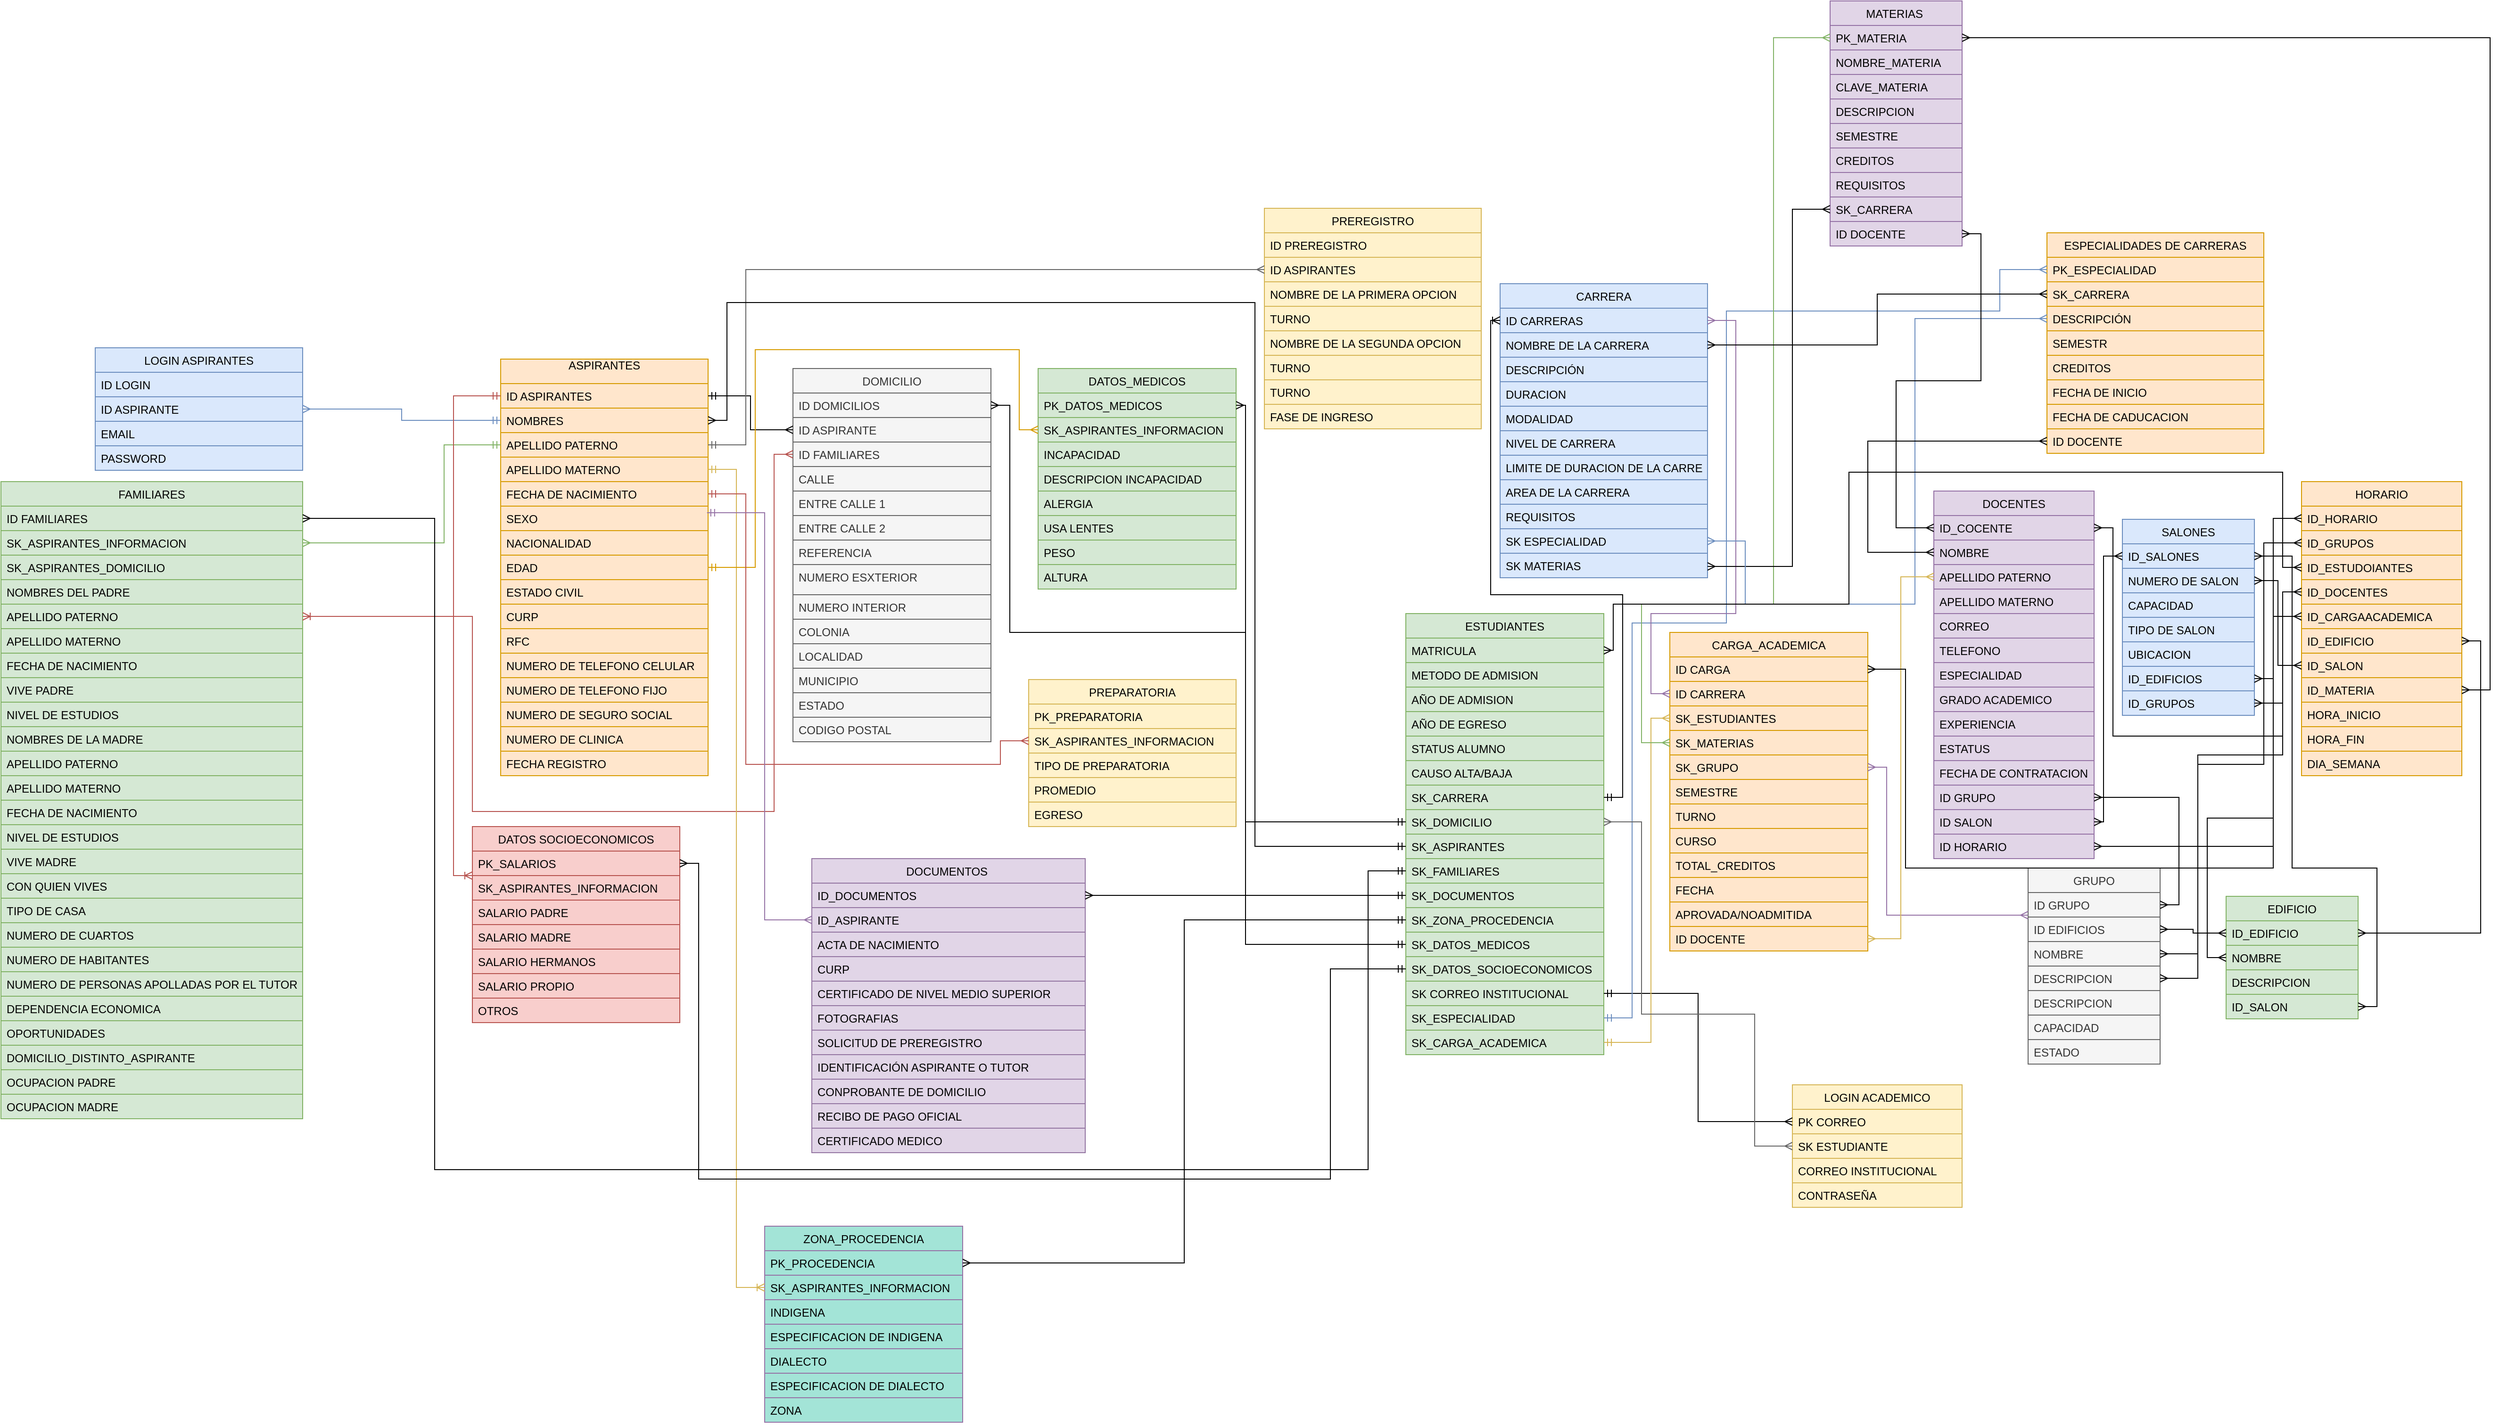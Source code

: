 <mxfile version="20.8.10" type="device"><diagram name="Page-1" id="cmbYT-Zf6ExhRQcKfvxk"><mxGraphModel dx="2770" dy="2269" grid="1" gridSize="10" guides="1" tooltips="1" connect="1" arrows="1" fold="1" page="1" pageScale="1" pageWidth="850" pageHeight="1100" background="none" math="0" shadow="0"><root><mxCell id="0"/><mxCell id="1" parent="0"/><mxCell id="Q2xZF6unW0B7zvaFyipw-14" value="ASPIRANTES&#10;" style="swimlane;fontStyle=0;childLayout=stackLayout;horizontal=1;startSize=26;fillColor=#ffe6cc;horizontalStack=0;resizeParent=1;resizeParentMax=0;resizeLast=0;collapsible=1;marginBottom=0;strokeColor=#d79b00;" parent="1" vertex="1"><mxGeometry x="280" y="30" width="220" height="442" as="geometry"/></mxCell><mxCell id="Q2xZF6unW0B7zvaFyipw-33" value="ID ASPIRANTES" style="text;strokeColor=#d79b00;fillColor=#ffe6cc;align=left;verticalAlign=top;spacingLeft=4;spacingRight=4;overflow=hidden;rotatable=0;points=[[0,0.5],[1,0.5]];portConstraint=eastwest;" parent="Q2xZF6unW0B7zvaFyipw-14" vertex="1"><mxGeometry y="26" width="220" height="26" as="geometry"/></mxCell><mxCell id="Q2xZF6unW0B7zvaFyipw-15" value="NOMBRES   " style="text;strokeColor=#d79b00;fillColor=#ffe6cc;align=left;verticalAlign=top;spacingLeft=4;spacingRight=4;overflow=hidden;rotatable=0;points=[[0,0.5],[1,0.5]];portConstraint=eastwest;" parent="Q2xZF6unW0B7zvaFyipw-14" vertex="1"><mxGeometry y="52" width="220" height="26" as="geometry"/></mxCell><mxCell id="Q2xZF6unW0B7zvaFyipw-16" value="APELLIDO PATERNO" style="text;strokeColor=#d79b00;fillColor=#ffe6cc;align=left;verticalAlign=top;spacingLeft=4;spacingRight=4;overflow=hidden;rotatable=0;points=[[0,0.5],[1,0.5]];portConstraint=eastwest;" parent="Q2xZF6unW0B7zvaFyipw-14" vertex="1"><mxGeometry y="78" width="220" height="26" as="geometry"/></mxCell><mxCell id="Q2xZF6unW0B7zvaFyipw-17" value="APELLIDO MATERNO" style="text;strokeColor=#d79b00;fillColor=#ffe6cc;align=left;verticalAlign=top;spacingLeft=4;spacingRight=4;overflow=hidden;rotatable=0;points=[[0,0.5],[1,0.5]];portConstraint=eastwest;" parent="Q2xZF6unW0B7zvaFyipw-14" vertex="1"><mxGeometry y="104" width="220" height="26" as="geometry"/></mxCell><mxCell id="Q2xZF6unW0B7zvaFyipw-18" value="FECHA DE NACIMIENTO" style="text;strokeColor=#d79b00;fillColor=#ffe6cc;align=left;verticalAlign=top;spacingLeft=4;spacingRight=4;overflow=hidden;rotatable=0;points=[[0,0.5],[1,0.5]];portConstraint=eastwest;" parent="Q2xZF6unW0B7zvaFyipw-14" vertex="1"><mxGeometry y="130" width="220" height="26" as="geometry"/></mxCell><mxCell id="Q2xZF6unW0B7zvaFyipw-21" value="SEXO" style="text;strokeColor=#d79b00;fillColor=#ffe6cc;align=left;verticalAlign=top;spacingLeft=4;spacingRight=4;overflow=hidden;rotatable=0;points=[[0,0.5],[1,0.5]];portConstraint=eastwest;" parent="Q2xZF6unW0B7zvaFyipw-14" vertex="1"><mxGeometry y="156" width="220" height="26" as="geometry"/></mxCell><mxCell id="Q2xZF6unW0B7zvaFyipw-136" value="NACIONALIDAD" style="text;strokeColor=#d79b00;fillColor=#ffe6cc;align=left;verticalAlign=top;spacingLeft=4;spacingRight=4;overflow=hidden;rotatable=0;points=[[0,0.5],[1,0.5]];portConstraint=eastwest;" parent="Q2xZF6unW0B7zvaFyipw-14" vertex="1"><mxGeometry y="182" width="220" height="26" as="geometry"/></mxCell><mxCell id="Q2xZF6unW0B7zvaFyipw-145" value="EDAD" style="text;strokeColor=#d79b00;fillColor=#ffe6cc;align=left;verticalAlign=top;spacingLeft=4;spacingRight=4;overflow=hidden;rotatable=0;points=[[0,0.5],[1,0.5]];portConstraint=eastwest;" parent="Q2xZF6unW0B7zvaFyipw-14" vertex="1"><mxGeometry y="208" width="220" height="26" as="geometry"/></mxCell><mxCell id="Q2xZF6unW0B7zvaFyipw-20" value="ESTADO CIVIL" style="text;strokeColor=#d79b00;fillColor=#ffe6cc;align=left;verticalAlign=top;spacingLeft=4;spacingRight=4;overflow=hidden;rotatable=0;points=[[0,0.5],[1,0.5]];portConstraint=eastwest;" parent="Q2xZF6unW0B7zvaFyipw-14" vertex="1"><mxGeometry y="234" width="220" height="26" as="geometry"/></mxCell><mxCell id="Q2xZF6unW0B7zvaFyipw-22" value="CURP" style="text;strokeColor=#d79b00;fillColor=#ffe6cc;align=left;verticalAlign=top;spacingLeft=4;spacingRight=4;overflow=hidden;rotatable=0;points=[[0,0.5],[1,0.5]];portConstraint=eastwest;" parent="Q2xZF6unW0B7zvaFyipw-14" vertex="1"><mxGeometry y="260" width="220" height="26" as="geometry"/></mxCell><mxCell id="Q2xZF6unW0B7zvaFyipw-23" value="RFC" style="text;strokeColor=#d79b00;fillColor=#ffe6cc;align=left;verticalAlign=top;spacingLeft=4;spacingRight=4;overflow=hidden;rotatable=0;points=[[0,0.5],[1,0.5]];portConstraint=eastwest;" parent="Q2xZF6unW0B7zvaFyipw-14" vertex="1"><mxGeometry y="286" width="220" height="26" as="geometry"/></mxCell><mxCell id="Q2xZF6unW0B7zvaFyipw-42" value="NUMERO DE TELEFONO CELULAR" style="text;strokeColor=#d79b00;fillColor=#ffe6cc;align=left;verticalAlign=top;spacingLeft=4;spacingRight=4;overflow=hidden;rotatable=0;points=[[0,0.5],[1,0.5]];portConstraint=eastwest;" parent="Q2xZF6unW0B7zvaFyipw-14" vertex="1"><mxGeometry y="312" width="220" height="26" as="geometry"/></mxCell><mxCell id="Q2xZF6unW0B7zvaFyipw-43" value="NUMERO DE TELEFONO FIJO" style="text;strokeColor=#d79b00;fillColor=#ffe6cc;align=left;verticalAlign=top;spacingLeft=4;spacingRight=4;overflow=hidden;rotatable=0;points=[[0,0.5],[1,0.5]];portConstraint=eastwest;" parent="Q2xZF6unW0B7zvaFyipw-14" vertex="1"><mxGeometry y="338" width="220" height="26" as="geometry"/></mxCell><mxCell id="Q2xZF6unW0B7zvaFyipw-47" value="NUMERO DE SEGURO SOCIAL" style="text;strokeColor=#d79b00;fillColor=#ffe6cc;align=left;verticalAlign=top;spacingLeft=4;spacingRight=4;overflow=hidden;rotatable=0;points=[[0,0.5],[1,0.5]];portConstraint=eastwest;" parent="Q2xZF6unW0B7zvaFyipw-14" vertex="1"><mxGeometry y="364" width="220" height="26" as="geometry"/></mxCell><mxCell id="Q2xZF6unW0B7zvaFyipw-48" value="NUMERO DE CLINICA" style="text;strokeColor=#d79b00;fillColor=#ffe6cc;align=left;verticalAlign=top;spacingLeft=4;spacingRight=4;overflow=hidden;rotatable=0;points=[[0,0.5],[1,0.5]];portConstraint=eastwest;" parent="Q2xZF6unW0B7zvaFyipw-14" vertex="1"><mxGeometry y="390" width="220" height="26" as="geometry"/></mxCell><mxCell id="Q2xZF6unW0B7zvaFyipw-144" value="FECHA REGISTRO" style="text;strokeColor=#d79b00;fillColor=#ffe6cc;align=left;verticalAlign=top;spacingLeft=4;spacingRight=4;overflow=hidden;rotatable=0;points=[[0,0.5],[1,0.5]];portConstraint=eastwest;" parent="Q2xZF6unW0B7zvaFyipw-14" vertex="1"><mxGeometry y="416" width="220" height="26" as="geometry"/></mxCell><mxCell id="Q2xZF6unW0B7zvaFyipw-25" value="DOMICILIO" style="swimlane;fontStyle=0;childLayout=stackLayout;horizontal=1;startSize=26;fillColor=#f5f5f5;horizontalStack=0;resizeParent=1;resizeParentMax=0;resizeLast=0;collapsible=1;marginBottom=0;fontColor=#333333;strokeColor=#666666;" parent="1" vertex="1"><mxGeometry x="590" y="40" width="210" height="396" as="geometry"/></mxCell><mxCell id="Q2xZF6unW0B7zvaFyipw-27" value="ID DOMICILIOS" style="text;strokeColor=#666666;fillColor=#f5f5f5;align=left;verticalAlign=top;spacingLeft=4;spacingRight=4;overflow=hidden;rotatable=0;points=[[0,0.5],[1,0.5]];portConstraint=eastwest;fontColor=#333333;" parent="Q2xZF6unW0B7zvaFyipw-25" vertex="1"><mxGeometry y="26" width="210" height="26" as="geometry"/></mxCell><mxCell id="Q2xZF6unW0B7zvaFyipw-38" value="ID ASPIRANTE" style="text;strokeColor=#666666;fillColor=#f5f5f5;align=left;verticalAlign=top;spacingLeft=4;spacingRight=4;overflow=hidden;rotatable=0;points=[[0,0.5],[1,0.5]];portConstraint=eastwest;fontColor=#333333;" parent="Q2xZF6unW0B7zvaFyipw-25" vertex="1"><mxGeometry y="52" width="210" height="26" as="geometry"/></mxCell><mxCell id="Q2xZF6unW0B7zvaFyipw-79" value="ID FAMILIARES" style="text;strokeColor=#666666;fillColor=#f5f5f5;align=left;verticalAlign=top;spacingLeft=4;spacingRight=4;overflow=hidden;rotatable=0;points=[[0,0.5],[1,0.5]];portConstraint=eastwest;fontColor=#333333;" parent="Q2xZF6unW0B7zvaFyipw-25" vertex="1"><mxGeometry y="78" width="210" height="26" as="geometry"/></mxCell><mxCell id="Q2xZF6unW0B7zvaFyipw-28" value="CALLE" style="text;strokeColor=#666666;fillColor=#f5f5f5;align=left;verticalAlign=top;spacingLeft=4;spacingRight=4;overflow=hidden;rotatable=0;points=[[0,0.5],[1,0.5]];portConstraint=eastwest;fontColor=#333333;" parent="Q2xZF6unW0B7zvaFyipw-25" vertex="1"><mxGeometry y="104" width="210" height="26" as="geometry"/></mxCell><mxCell id="Q2xZF6unW0B7zvaFyipw-44" value="ENTRE CALLE 1" style="text;strokeColor=#666666;fillColor=#f5f5f5;align=left;verticalAlign=top;spacingLeft=4;spacingRight=4;overflow=hidden;rotatable=0;points=[[0,0.5],[1,0.5]];portConstraint=eastwest;fontColor=#333333;" parent="Q2xZF6unW0B7zvaFyipw-25" vertex="1"><mxGeometry y="130" width="210" height="26" as="geometry"/></mxCell><mxCell id="Q2xZF6unW0B7zvaFyipw-45" value="ENTRE CALLE 2" style="text;strokeColor=#666666;fillColor=#f5f5f5;align=left;verticalAlign=top;spacingLeft=4;spacingRight=4;overflow=hidden;rotatable=0;points=[[0,0.5],[1,0.5]];portConstraint=eastwest;fontColor=#333333;" parent="Q2xZF6unW0B7zvaFyipw-25" vertex="1"><mxGeometry y="156" width="210" height="26" as="geometry"/></mxCell><mxCell id="Q2xZF6unW0B7zvaFyipw-46" value="REFERENCIA" style="text;strokeColor=#666666;fillColor=#f5f5f5;align=left;verticalAlign=top;spacingLeft=4;spacingRight=4;overflow=hidden;rotatable=0;points=[[0,0.5],[1,0.5]];portConstraint=eastwest;fontColor=#333333;" parent="Q2xZF6unW0B7zvaFyipw-25" vertex="1"><mxGeometry y="182" width="210" height="26" as="geometry"/></mxCell><mxCell id="Q2xZF6unW0B7zvaFyipw-34" value="NUMERO ESXTERIOR" style="text;strokeColor=#666666;fillColor=#f5f5f5;align=left;verticalAlign=top;spacingLeft=4;spacingRight=4;overflow=hidden;rotatable=0;points=[[0,0.5],[1,0.5]];portConstraint=eastwest;fontColor=#333333;" parent="Q2xZF6unW0B7zvaFyipw-25" vertex="1"><mxGeometry y="208" width="210" height="32" as="geometry"/></mxCell><mxCell id="Q2xZF6unW0B7zvaFyipw-35" value="NUMERO INTERIOR" style="text;strokeColor=#666666;fillColor=#f5f5f5;align=left;verticalAlign=top;spacingLeft=4;spacingRight=4;overflow=hidden;rotatable=0;points=[[0,0.5],[1,0.5]];portConstraint=eastwest;fontColor=#333333;" parent="Q2xZF6unW0B7zvaFyipw-25" vertex="1"><mxGeometry y="240" width="210" height="26" as="geometry"/></mxCell><mxCell id="Q2xZF6unW0B7zvaFyipw-36" value="COLONIA" style="text;strokeColor=#666666;fillColor=#f5f5f5;align=left;verticalAlign=top;spacingLeft=4;spacingRight=4;overflow=hidden;rotatable=0;points=[[0,0.5],[1,0.5]];portConstraint=eastwest;fontColor=#333333;" parent="Q2xZF6unW0B7zvaFyipw-25" vertex="1"><mxGeometry y="266" width="210" height="26" as="geometry"/></mxCell><mxCell id="Q2xZF6unW0B7zvaFyipw-37" value="LOCALIDAD" style="text;strokeColor=#666666;fillColor=#f5f5f5;align=left;verticalAlign=top;spacingLeft=4;spacingRight=4;overflow=hidden;rotatable=0;points=[[0,0.5],[1,0.5]];portConstraint=eastwest;fontColor=#333333;" parent="Q2xZF6unW0B7zvaFyipw-25" vertex="1"><mxGeometry y="292" width="210" height="26" as="geometry"/></mxCell><mxCell id="Q2xZF6unW0B7zvaFyipw-39" value="MUNICIPIO" style="text;strokeColor=#666666;fillColor=#f5f5f5;align=left;verticalAlign=top;spacingLeft=4;spacingRight=4;overflow=hidden;rotatable=0;points=[[0,0.5],[1,0.5]];portConstraint=eastwest;fontColor=#333333;" parent="Q2xZF6unW0B7zvaFyipw-25" vertex="1"><mxGeometry y="318" width="210" height="26" as="geometry"/></mxCell><mxCell id="Q2xZF6unW0B7zvaFyipw-40" value="ESTADO" style="text;strokeColor=#666666;fillColor=#f5f5f5;align=left;verticalAlign=top;spacingLeft=4;spacingRight=4;overflow=hidden;rotatable=0;points=[[0,0.5],[1,0.5]];portConstraint=eastwest;fontColor=#333333;" parent="Q2xZF6unW0B7zvaFyipw-25" vertex="1"><mxGeometry y="344" width="210" height="26" as="geometry"/></mxCell><mxCell id="Q2xZF6unW0B7zvaFyipw-41" value="CODIGO POSTAL" style="text;strokeColor=#666666;fillColor=#f5f5f5;align=left;verticalAlign=top;spacingLeft=4;spacingRight=4;overflow=hidden;rotatable=0;points=[[0,0.5],[1,0.5]];portConstraint=eastwest;fontColor=#333333;" parent="Q2xZF6unW0B7zvaFyipw-25" vertex="1"><mxGeometry y="370" width="210" height="26" as="geometry"/></mxCell><mxCell id="Q2xZF6unW0B7zvaFyipw-29" value="LOGIN ASPIRANTES" style="swimlane;fontStyle=0;childLayout=stackLayout;horizontal=1;startSize=26;fillColor=#dae8fc;horizontalStack=0;resizeParent=1;resizeParentMax=0;resizeLast=0;collapsible=1;marginBottom=0;strokeColor=#6c8ebf;" parent="1" vertex="1"><mxGeometry x="-150" y="18" width="220" height="130" as="geometry"/></mxCell><mxCell id="Q2xZF6unW0B7zvaFyipw-30" value="ID LOGIN" style="text;strokeColor=#6c8ebf;fillColor=#dae8fc;align=left;verticalAlign=top;spacingLeft=4;spacingRight=4;overflow=hidden;rotatable=0;points=[[0,0.5],[1,0.5]];portConstraint=eastwest;" parent="Q2xZF6unW0B7zvaFyipw-29" vertex="1"><mxGeometry y="26" width="220" height="26" as="geometry"/></mxCell><mxCell id="Q2xZF6unW0B7zvaFyipw-31" value="ID ASPIRANTE" style="text;strokeColor=#6c8ebf;fillColor=#dae8fc;align=left;verticalAlign=top;spacingLeft=4;spacingRight=4;overflow=hidden;rotatable=0;points=[[0,0.5],[1,0.5]];portConstraint=eastwest;" parent="Q2xZF6unW0B7zvaFyipw-29" vertex="1"><mxGeometry y="52" width="220" height="26" as="geometry"/></mxCell><mxCell id="Q2xZF6unW0B7zvaFyipw-32" value="EMAIL" style="text;strokeColor=#6c8ebf;fillColor=#dae8fc;align=left;verticalAlign=top;spacingLeft=4;spacingRight=4;overflow=hidden;rotatable=0;points=[[0,0.5],[1,0.5]];portConstraint=eastwest;" parent="Q2xZF6unW0B7zvaFyipw-29" vertex="1"><mxGeometry y="78" width="220" height="26" as="geometry"/></mxCell><mxCell id="Q2xZF6unW0B7zvaFyipw-49" value="PASSWORD" style="text;strokeColor=#6c8ebf;fillColor=#dae8fc;align=left;verticalAlign=top;spacingLeft=4;spacingRight=4;overflow=hidden;rotatable=0;points=[[0,0.5],[1,0.5]];portConstraint=eastwest;" parent="Q2xZF6unW0B7zvaFyipw-29" vertex="1"><mxGeometry y="104" width="220" height="26" as="geometry"/></mxCell><mxCell id="Q2xZF6unW0B7zvaFyipw-50" style="edgeStyle=orthogonalEdgeStyle;rounded=0;orthogonalLoop=1;jettySize=auto;html=1;exitX=1;exitY=0.5;exitDx=0;exitDy=0;entryX=0;entryY=0.5;entryDx=0;entryDy=0;endArrow=ERmandOne;endFill=0;startArrow=ERmany;startFill=0;fillColor=#dae8fc;strokeColor=#6c8ebf;" parent="1" source="Q2xZF6unW0B7zvaFyipw-31" target="Q2xZF6unW0B7zvaFyipw-15" edge="1"><mxGeometry relative="1" as="geometry"/></mxCell><mxCell id="Q2xZF6unW0B7zvaFyipw-51" style="edgeStyle=orthogonalEdgeStyle;rounded=0;orthogonalLoop=1;jettySize=auto;html=1;exitX=1;exitY=0.5;exitDx=0;exitDy=0;entryX=0;entryY=0.5;entryDx=0;entryDy=0;startArrow=ERmandOne;startFill=0;endArrow=ERmany;endFill=0;" parent="1" source="Q2xZF6unW0B7zvaFyipw-33" target="Q2xZF6unW0B7zvaFyipw-38" edge="1"><mxGeometry relative="1" as="geometry"/></mxCell><mxCell id="Q2xZF6unW0B7zvaFyipw-52" value="FAMILIARES" style="swimlane;fontStyle=0;childLayout=stackLayout;horizontal=1;startSize=26;fillColor=#d5e8d4;horizontalStack=0;resizeParent=1;resizeParentMax=0;resizeLast=0;collapsible=1;marginBottom=0;strokeColor=#82b366;" parent="1" vertex="1"><mxGeometry x="-250" y="160" width="320" height="676" as="geometry"/></mxCell><mxCell id="Q2xZF6unW0B7zvaFyipw-75" value="ID FAMILIARES" style="text;strokeColor=#82b366;fillColor=#d5e8d4;align=left;verticalAlign=top;spacingLeft=4;spacingRight=4;overflow=hidden;rotatable=0;points=[[0,0.5],[1,0.5]];portConstraint=eastwest;" parent="Q2xZF6unW0B7zvaFyipw-52" vertex="1"><mxGeometry y="26" width="320" height="26" as="geometry"/></mxCell><mxCell id="Q2xZF6unW0B7zvaFyipw-76" value="SK_ASPIRANTES_INFORMACION" style="text;strokeColor=#82b366;fillColor=#d5e8d4;align=left;verticalAlign=top;spacingLeft=4;spacingRight=4;overflow=hidden;rotatable=0;points=[[0,0.5],[1,0.5]];portConstraint=eastwest;" parent="Q2xZF6unW0B7zvaFyipw-52" vertex="1"><mxGeometry y="52" width="320" height="26" as="geometry"/></mxCell><mxCell id="Q2xZF6unW0B7zvaFyipw-77" value="SK_ASPIRANTES_DOMICILIO" style="text;strokeColor=#82b366;fillColor=#d5e8d4;align=left;verticalAlign=top;spacingLeft=4;spacingRight=4;overflow=hidden;rotatable=0;points=[[0,0.5],[1,0.5]];portConstraint=eastwest;" parent="Q2xZF6unW0B7zvaFyipw-52" vertex="1"><mxGeometry y="78" width="320" height="26" as="geometry"/></mxCell><mxCell id="Q2xZF6unW0B7zvaFyipw-53" value="NOMBRES DEL PADRE" style="text;strokeColor=#82b366;fillColor=#d5e8d4;align=left;verticalAlign=top;spacingLeft=4;spacingRight=4;overflow=hidden;rotatable=0;points=[[0,0.5],[1,0.5]];portConstraint=eastwest;" parent="Q2xZF6unW0B7zvaFyipw-52" vertex="1"><mxGeometry y="104" width="320" height="26" as="geometry"/></mxCell><mxCell id="Q2xZF6unW0B7zvaFyipw-54" value="APELLIDO PATERNO" style="text;strokeColor=#82b366;fillColor=#d5e8d4;align=left;verticalAlign=top;spacingLeft=4;spacingRight=4;overflow=hidden;rotatable=0;points=[[0,0.5],[1,0.5]];portConstraint=eastwest;" parent="Q2xZF6unW0B7zvaFyipw-52" vertex="1"><mxGeometry y="130" width="320" height="26" as="geometry"/></mxCell><mxCell id="Q2xZF6unW0B7zvaFyipw-55" value="APELLIDO MATERNO" style="text;strokeColor=#82b366;fillColor=#d5e8d4;align=left;verticalAlign=top;spacingLeft=4;spacingRight=4;overflow=hidden;rotatable=0;points=[[0,0.5],[1,0.5]];portConstraint=eastwest;" parent="Q2xZF6unW0B7zvaFyipw-52" vertex="1"><mxGeometry y="156" width="320" height="26" as="geometry"/></mxCell><mxCell id="Q2xZF6unW0B7zvaFyipw-56" value="FECHA DE NACIMIENTO" style="text;strokeColor=#82b366;fillColor=#d5e8d4;align=left;verticalAlign=top;spacingLeft=4;spacingRight=4;overflow=hidden;rotatable=0;points=[[0,0.5],[1,0.5]];portConstraint=eastwest;" parent="Q2xZF6unW0B7zvaFyipw-52" vertex="1"><mxGeometry y="182" width="320" height="26" as="geometry"/></mxCell><mxCell id="Q2xZF6unW0B7zvaFyipw-73" value="VIVE PADRE" style="text;strokeColor=#82b366;fillColor=#d5e8d4;align=left;verticalAlign=top;spacingLeft=4;spacingRight=4;overflow=hidden;rotatable=0;points=[[0,0.5],[1,0.5]];portConstraint=eastwest;" parent="Q2xZF6unW0B7zvaFyipw-52" vertex="1"><mxGeometry y="208" width="320" height="26" as="geometry"/></mxCell><mxCell id="Q2xZF6unW0B7zvaFyipw-59" value="NIVEL DE ESTUDIOS" style="text;strokeColor=#82b366;fillColor=#d5e8d4;align=left;verticalAlign=top;spacingLeft=4;spacingRight=4;overflow=hidden;rotatable=0;points=[[0,0.5],[1,0.5]];portConstraint=eastwest;" parent="Q2xZF6unW0B7zvaFyipw-52" vertex="1"><mxGeometry y="234" width="320" height="26" as="geometry"/></mxCell><mxCell id="Q2xZF6unW0B7zvaFyipw-62" value="NOMBRES DE LA MADRE" style="text;strokeColor=#82b366;fillColor=#d5e8d4;align=left;verticalAlign=top;spacingLeft=4;spacingRight=4;overflow=hidden;rotatable=0;points=[[0,0.5],[1,0.5]];portConstraint=eastwest;" parent="Q2xZF6unW0B7zvaFyipw-52" vertex="1"><mxGeometry y="260" width="320" height="26" as="geometry"/></mxCell><mxCell id="Q2xZF6unW0B7zvaFyipw-63" value="APELLIDO PATERNO" style="text;strokeColor=#82b366;fillColor=#d5e8d4;align=left;verticalAlign=top;spacingLeft=4;spacingRight=4;overflow=hidden;rotatable=0;points=[[0,0.5],[1,0.5]];portConstraint=eastwest;" parent="Q2xZF6unW0B7zvaFyipw-52" vertex="1"><mxGeometry y="286" width="320" height="26" as="geometry"/></mxCell><mxCell id="Q2xZF6unW0B7zvaFyipw-64" value="APELLIDO MATERNO" style="text;strokeColor=#82b366;fillColor=#d5e8d4;align=left;verticalAlign=top;spacingLeft=4;spacingRight=4;overflow=hidden;rotatable=0;points=[[0,0.5],[1,0.5]];portConstraint=eastwest;" parent="Q2xZF6unW0B7zvaFyipw-52" vertex="1"><mxGeometry y="312" width="320" height="26" as="geometry"/></mxCell><mxCell id="Q2xZF6unW0B7zvaFyipw-65" value="FECHA DE NACIMIENTO" style="text;strokeColor=#82b366;fillColor=#d5e8d4;align=left;verticalAlign=top;spacingLeft=4;spacingRight=4;overflow=hidden;rotatable=0;points=[[0,0.5],[1,0.5]];portConstraint=eastwest;" parent="Q2xZF6unW0B7zvaFyipw-52" vertex="1"><mxGeometry y="338" width="320" height="26" as="geometry"/></mxCell><mxCell id="Q2xZF6unW0B7zvaFyipw-66" value="NIVEL DE ESTUDIOS" style="text;strokeColor=#82b366;fillColor=#d5e8d4;align=left;verticalAlign=top;spacingLeft=4;spacingRight=4;overflow=hidden;rotatable=0;points=[[0,0.5],[1,0.5]];portConstraint=eastwest;" parent="Q2xZF6unW0B7zvaFyipw-52" vertex="1"><mxGeometry y="364" width="320" height="26" as="geometry"/></mxCell><mxCell id="Q2xZF6unW0B7zvaFyipw-72" value="VIVE MADRE" style="text;strokeColor=#82b366;fillColor=#d5e8d4;align=left;verticalAlign=top;spacingLeft=4;spacingRight=4;overflow=hidden;rotatable=0;points=[[0,0.5],[1,0.5]];portConstraint=eastwest;" parent="Q2xZF6unW0B7zvaFyipw-52" vertex="1"><mxGeometry y="390" width="320" height="26" as="geometry"/></mxCell><mxCell id="Q2xZF6unW0B7zvaFyipw-163" value="CON QUIEN VIVES" style="text;strokeColor=#82b366;fillColor=#d5e8d4;align=left;verticalAlign=top;spacingLeft=4;spacingRight=4;overflow=hidden;rotatable=0;points=[[0,0.5],[1,0.5]];portConstraint=eastwest;" parent="Q2xZF6unW0B7zvaFyipw-52" vertex="1"><mxGeometry y="416" width="320" height="26" as="geometry"/></mxCell><mxCell id="Q2xZF6unW0B7zvaFyipw-165" value="TIPO DE CASA" style="text;strokeColor=#82b366;fillColor=#d5e8d4;align=left;verticalAlign=top;spacingLeft=4;spacingRight=4;overflow=hidden;rotatable=0;points=[[0,0.5],[1,0.5]];portConstraint=eastwest;" parent="Q2xZF6unW0B7zvaFyipw-52" vertex="1"><mxGeometry y="442" width="320" height="26" as="geometry"/></mxCell><mxCell id="Q2xZF6unW0B7zvaFyipw-166" value="NUMERO DE CUARTOS" style="text;strokeColor=#82b366;fillColor=#d5e8d4;align=left;verticalAlign=top;spacingLeft=4;spacingRight=4;overflow=hidden;rotatable=0;points=[[0,0.5],[1,0.5]];portConstraint=eastwest;" parent="Q2xZF6unW0B7zvaFyipw-52" vertex="1"><mxGeometry y="468" width="320" height="26" as="geometry"/></mxCell><mxCell id="Q2xZF6unW0B7zvaFyipw-167" value="NUMERO DE HABITANTES" style="text;strokeColor=#82b366;fillColor=#d5e8d4;align=left;verticalAlign=top;spacingLeft=4;spacingRight=4;overflow=hidden;rotatable=0;points=[[0,0.5],[1,0.5]];portConstraint=eastwest;" parent="Q2xZF6unW0B7zvaFyipw-52" vertex="1"><mxGeometry y="494" width="320" height="26" as="geometry"/></mxCell><mxCell id="Q2xZF6unW0B7zvaFyipw-168" value="NUMERO DE PERSONAS APOLLADAS POR EL TUTOR" style="text;strokeColor=#82b366;fillColor=#d5e8d4;align=left;verticalAlign=top;spacingLeft=4;spacingRight=4;overflow=hidden;rotatable=0;points=[[0,0.5],[1,0.5]];portConstraint=eastwest;" parent="Q2xZF6unW0B7zvaFyipw-52" vertex="1"><mxGeometry y="520" width="320" height="26" as="geometry"/></mxCell><mxCell id="Q2xZF6unW0B7zvaFyipw-164" value="DEPENDENCIA ECONOMICA" style="text;strokeColor=#82b366;fillColor=#d5e8d4;align=left;verticalAlign=top;spacingLeft=4;spacingRight=4;overflow=hidden;rotatable=0;points=[[0,0.5],[1,0.5]];portConstraint=eastwest;" parent="Q2xZF6unW0B7zvaFyipw-52" vertex="1"><mxGeometry y="546" width="320" height="26" as="geometry"/></mxCell><mxCell id="Q2xZF6unW0B7zvaFyipw-162" value="OPORTUNIDADES" style="text;strokeColor=#82b366;fillColor=#d5e8d4;align=left;verticalAlign=top;spacingLeft=4;spacingRight=4;overflow=hidden;rotatable=0;points=[[0,0.5],[1,0.5]];portConstraint=eastwest;" parent="Q2xZF6unW0B7zvaFyipw-52" vertex="1"><mxGeometry y="572" width="320" height="26" as="geometry"/></mxCell><mxCell id="Q2xZF6unW0B7zvaFyipw-172" value="DOMICILIO_DISTINTO_ASPIRANTE" style="text;strokeColor=#82b366;fillColor=#d5e8d4;align=left;verticalAlign=top;spacingLeft=4;spacingRight=4;overflow=hidden;rotatable=0;points=[[0,0.5],[1,0.5]];portConstraint=eastwest;" parent="Q2xZF6unW0B7zvaFyipw-52" vertex="1"><mxGeometry y="598" width="320" height="26" as="geometry"/></mxCell><mxCell id="Q2xZF6unW0B7zvaFyipw-86" value="OCUPACION PADRE" style="text;strokeColor=#82b366;fillColor=#d5e8d4;align=left;verticalAlign=top;spacingLeft=4;spacingRight=4;overflow=hidden;rotatable=0;points=[[0,0.5],[1,0.5]];portConstraint=eastwest;" parent="Q2xZF6unW0B7zvaFyipw-52" vertex="1"><mxGeometry y="624" width="320" height="26" as="geometry"/></mxCell><mxCell id="Q2xZF6unW0B7zvaFyipw-170" value="OCUPACION MADRE" style="text;strokeColor=#82b366;fillColor=#d5e8d4;align=left;verticalAlign=top;spacingLeft=4;spacingRight=4;overflow=hidden;rotatable=0;points=[[0,0.5],[1,0.5]];portConstraint=eastwest;" parent="Q2xZF6unW0B7zvaFyipw-52" vertex="1"><mxGeometry y="650" width="320" height="26" as="geometry"/></mxCell><mxCell id="Q2xZF6unW0B7zvaFyipw-78" style="edgeStyle=orthogonalEdgeStyle;rounded=0;orthogonalLoop=1;jettySize=auto;html=1;exitX=1;exitY=0.5;exitDx=0;exitDy=0;entryX=0;entryY=0.5;entryDx=0;entryDy=0;startArrow=ERmany;startFill=0;endArrow=ERmandOne;endFill=0;fillColor=#d5e8d4;strokeColor=#82b366;" parent="1" source="Q2xZF6unW0B7zvaFyipw-76" target="Q2xZF6unW0B7zvaFyipw-16" edge="1"><mxGeometry relative="1" as="geometry"><Array as="points"><mxPoint x="220" y="225"/><mxPoint x="220" y="121"/></Array></mxGeometry></mxCell><mxCell id="Q2xZF6unW0B7zvaFyipw-80" style="edgeStyle=orthogonalEdgeStyle;rounded=0;orthogonalLoop=1;jettySize=auto;html=1;exitX=1;exitY=0.5;exitDx=0;exitDy=0;entryX=0;entryY=0.5;entryDx=0;entryDy=0;startArrow=ERoneToMany;startFill=0;endArrow=ERmany;endFill=0;fillColor=#f8cecc;strokeColor=#b85450;" parent="1" source="Q2xZF6unW0B7zvaFyipw-54" target="Q2xZF6unW0B7zvaFyipw-79" edge="1"><mxGeometry relative="1" as="geometry"><Array as="points"><mxPoint x="250" y="303"/><mxPoint x="250" y="510"/><mxPoint x="570" y="510"/><mxPoint x="570" y="131"/></Array></mxGeometry></mxCell><mxCell id="Q2xZF6unW0B7zvaFyipw-96" style="edgeStyle=orthogonalEdgeStyle;rounded=0;orthogonalLoop=1;jettySize=auto;html=1;exitX=0;exitY=0.25;exitDx=0;exitDy=0;entryX=0;entryY=0.5;entryDx=0;entryDy=0;startArrow=ERoneToMany;startFill=0;endArrow=ERmandOne;endFill=0;fillColor=#f8cecc;strokeColor=#b85450;" parent="1" source="Q2xZF6unW0B7zvaFyipw-85" target="Q2xZF6unW0B7zvaFyipw-33" edge="1"><mxGeometry relative="1" as="geometry"/></mxCell><mxCell id="Q2xZF6unW0B7zvaFyipw-85" value="DATOS SOCIOECONOMICOS" style="swimlane;fontStyle=0;childLayout=stackLayout;horizontal=1;startSize=26;fillColor=#f8cecc;horizontalStack=0;resizeParent=1;resizeParentMax=0;resizeLast=0;collapsible=1;marginBottom=0;strokeColor=#b85450;" parent="1" vertex="1"><mxGeometry x="250" y="526" width="220" height="208" as="geometry"/></mxCell><mxCell id="Q2xZF6unW0B7zvaFyipw-94" value="PK_SALARIOS" style="text;strokeColor=#b85450;fillColor=#f8cecc;align=left;verticalAlign=top;spacingLeft=4;spacingRight=4;overflow=hidden;rotatable=0;points=[[0,0.5],[1,0.5]];portConstraint=eastwest;" parent="Q2xZF6unW0B7zvaFyipw-85" vertex="1"><mxGeometry y="26" width="220" height="26" as="geometry"/></mxCell><mxCell id="Q2xZF6unW0B7zvaFyipw-95" value="SK_ASPIRANTES_INFORMACION" style="text;strokeColor=#b85450;fillColor=#f8cecc;align=left;verticalAlign=top;spacingLeft=4;spacingRight=4;overflow=hidden;rotatable=0;points=[[0,0.5],[1,0.5]];portConstraint=eastwest;" parent="Q2xZF6unW0B7zvaFyipw-85" vertex="1"><mxGeometry y="52" width="220" height="26" as="geometry"/></mxCell><mxCell id="Q2xZF6unW0B7zvaFyipw-87" value="SALARIO PADRE" style="text;strokeColor=#b85450;fillColor=#f8cecc;align=left;verticalAlign=top;spacingLeft=4;spacingRight=4;overflow=hidden;rotatable=0;points=[[0,0.5],[1,0.5]];portConstraint=eastwest;" parent="Q2xZF6unW0B7zvaFyipw-85" vertex="1"><mxGeometry y="78" width="220" height="26" as="geometry"/></mxCell><mxCell id="Q2xZF6unW0B7zvaFyipw-88" value="SALARIO MADRE" style="text;strokeColor=#b85450;fillColor=#f8cecc;align=left;verticalAlign=top;spacingLeft=4;spacingRight=4;overflow=hidden;rotatable=0;points=[[0,0.5],[1,0.5]];portConstraint=eastwest;" parent="Q2xZF6unW0B7zvaFyipw-85" vertex="1"><mxGeometry y="104" width="220" height="26" as="geometry"/></mxCell><mxCell id="Q2xZF6unW0B7zvaFyipw-91" value="SALARIO HERMANOS" style="text;strokeColor=#b85450;fillColor=#f8cecc;align=left;verticalAlign=top;spacingLeft=4;spacingRight=4;overflow=hidden;rotatable=0;points=[[0,0.5],[1,0.5]];portConstraint=eastwest;" parent="Q2xZF6unW0B7zvaFyipw-85" vertex="1"><mxGeometry y="130" width="220" height="26" as="geometry"/></mxCell><mxCell id="Q2xZF6unW0B7zvaFyipw-92" value="SALARIO PROPIO" style="text;strokeColor=#b85450;fillColor=#f8cecc;align=left;verticalAlign=top;spacingLeft=4;spacingRight=4;overflow=hidden;rotatable=0;points=[[0,0.5],[1,0.5]];portConstraint=eastwest;" parent="Q2xZF6unW0B7zvaFyipw-85" vertex="1"><mxGeometry y="156" width="220" height="26" as="geometry"/></mxCell><mxCell id="Q2xZF6unW0B7zvaFyipw-93" value="OTROS" style="text;strokeColor=#b85450;fillColor=#f8cecc;align=left;verticalAlign=top;spacingLeft=4;spacingRight=4;overflow=hidden;rotatable=0;points=[[0,0.5],[1,0.5]];portConstraint=eastwest;" parent="Q2xZF6unW0B7zvaFyipw-85" vertex="1"><mxGeometry y="182" width="220" height="26" as="geometry"/></mxCell><mxCell id="Q2xZF6unW0B7zvaFyipw-97" value="ZONA_PROCEDENCIA" style="swimlane;fontStyle=0;childLayout=stackLayout;horizontal=1;startSize=26;fillColor=#A3E4D7;horizontalStack=0;resizeParent=1;resizeParentMax=0;resizeLast=0;collapsible=1;marginBottom=0;strokeColor=#9673a6;" parent="1" vertex="1"><mxGeometry x="560" y="950" width="210" height="208" as="geometry"/></mxCell><mxCell id="Q2xZF6unW0B7zvaFyipw-100" value="PK_PROCEDENCIA" style="text;strokeColor=#9673a6;fillColor=#A3E4D7;align=left;verticalAlign=top;spacingLeft=4;spacingRight=4;overflow=hidden;rotatable=0;points=[[0,0.5],[1,0.5]];portConstraint=eastwest;" parent="Q2xZF6unW0B7zvaFyipw-97" vertex="1"><mxGeometry y="26" width="210" height="26" as="geometry"/></mxCell><mxCell id="Q2xZF6unW0B7zvaFyipw-101" value="SK_ASPIRANTES_INFORMACION" style="text;strokeColor=#9673a6;fillColor=#A3E4D7;align=left;verticalAlign=top;spacingLeft=4;spacingRight=4;overflow=hidden;rotatable=0;points=[[0,0.5],[1,0.5]];portConstraint=eastwest;" parent="Q2xZF6unW0B7zvaFyipw-97" vertex="1"><mxGeometry y="52" width="210" height="26" as="geometry"/></mxCell><mxCell id="Q2xZF6unW0B7zvaFyipw-98" value="INDIGENA" style="text;strokeColor=#9673a6;fillColor=#A3E4D7;align=left;verticalAlign=top;spacingLeft=4;spacingRight=4;overflow=hidden;rotatable=0;points=[[0,0.5],[1,0.5]];portConstraint=eastwest;" parent="Q2xZF6unW0B7zvaFyipw-97" vertex="1"><mxGeometry y="78" width="210" height="26" as="geometry"/></mxCell><mxCell id="Q2xZF6unW0B7zvaFyipw-99" value="ESPECIFICACION DE INDIGENA" style="text;strokeColor=#9673a6;fillColor=#A3E4D7;align=left;verticalAlign=top;spacingLeft=4;spacingRight=4;overflow=hidden;rotatable=0;points=[[0,0.5],[1,0.5]];portConstraint=eastwest;" parent="Q2xZF6unW0B7zvaFyipw-97" vertex="1"><mxGeometry y="104" width="210" height="26" as="geometry"/></mxCell><mxCell id="Q2xZF6unW0B7zvaFyipw-159" value="DIALECTO" style="text;strokeColor=#9673a6;fillColor=#A3E4D7;align=left;verticalAlign=top;spacingLeft=4;spacingRight=4;overflow=hidden;rotatable=0;points=[[0,0.5],[1,0.5]];portConstraint=eastwest;" parent="Q2xZF6unW0B7zvaFyipw-97" vertex="1"><mxGeometry y="130" width="210" height="26" as="geometry"/></mxCell><mxCell id="Q2xZF6unW0B7zvaFyipw-160" value="ESPECIFICACION DE DIALECTO" style="text;strokeColor=#9673a6;fillColor=#A3E4D7;align=left;verticalAlign=top;spacingLeft=4;spacingRight=4;overflow=hidden;rotatable=0;points=[[0,0.5],[1,0.5]];portConstraint=eastwest;" parent="Q2xZF6unW0B7zvaFyipw-97" vertex="1"><mxGeometry y="156" width="210" height="26" as="geometry"/></mxCell><mxCell id="Q2xZF6unW0B7zvaFyipw-161" value="ZONA" style="text;strokeColor=#9673a6;fillColor=#A3E4D7;align=left;verticalAlign=top;spacingLeft=4;spacingRight=4;overflow=hidden;rotatable=0;points=[[0,0.5],[1,0.5]];portConstraint=eastwest;" parent="Q2xZF6unW0B7zvaFyipw-97" vertex="1"><mxGeometry y="182" width="210" height="26" as="geometry"/></mxCell><mxCell id="Q2xZF6unW0B7zvaFyipw-102" style="edgeStyle=orthogonalEdgeStyle;rounded=0;orthogonalLoop=1;jettySize=auto;html=1;exitX=0;exitY=0.5;exitDx=0;exitDy=0;entryX=1;entryY=0.5;entryDx=0;entryDy=0;startArrow=ERoneToMany;startFill=0;endArrow=ERmandOne;endFill=0;fillColor=#fff2cc;strokeColor=#d6b656;" parent="1" source="Q2xZF6unW0B7zvaFyipw-101" target="Q2xZF6unW0B7zvaFyipw-17" edge="1"><mxGeometry relative="1" as="geometry"><Array as="points"><mxPoint x="530" y="1015"/><mxPoint x="530" y="147"/></Array></mxGeometry></mxCell><mxCell id="Q2xZF6unW0B7zvaFyipw-116" value="DATOS_MEDICOS" style="swimlane;fontStyle=0;childLayout=stackLayout;horizontal=1;startSize=26;fillColor=#d5e8d4;horizontalStack=0;resizeParent=1;resizeParentMax=0;resizeLast=0;collapsible=1;marginBottom=0;strokeColor=#82b366;" parent="1" vertex="1"><mxGeometry x="850" y="40" width="210" height="234" as="geometry"/></mxCell><mxCell id="Q2xZF6unW0B7zvaFyipw-117" value="PK_DATOS_MEDICOS" style="text;strokeColor=#82b366;fillColor=#d5e8d4;align=left;verticalAlign=top;spacingLeft=4;spacingRight=4;overflow=hidden;rotatable=0;points=[[0,0.5],[1,0.5]];portConstraint=eastwest;" parent="Q2xZF6unW0B7zvaFyipw-116" vertex="1"><mxGeometry y="26" width="210" height="26" as="geometry"/></mxCell><mxCell id="Q2xZF6unW0B7zvaFyipw-118" value="SK_ASPIRANTES_INFORMACION" style="text;strokeColor=#82b366;fillColor=#d5e8d4;align=left;verticalAlign=top;spacingLeft=4;spacingRight=4;overflow=hidden;rotatable=0;points=[[0,0.5],[1,0.5]];portConstraint=eastwest;" parent="Q2xZF6unW0B7zvaFyipw-116" vertex="1"><mxGeometry y="52" width="210" height="26" as="geometry"/></mxCell><mxCell id="Q2xZF6unW0B7zvaFyipw-137" value="INCAPACIDAD" style="text;strokeColor=#82b366;fillColor=#d5e8d4;align=left;verticalAlign=top;spacingLeft=4;spacingRight=4;overflow=hidden;rotatable=0;points=[[0,0.5],[1,0.5]];portConstraint=eastwest;" parent="Q2xZF6unW0B7zvaFyipw-116" vertex="1"><mxGeometry y="78" width="210" height="26" as="geometry"/></mxCell><mxCell id="Q2xZF6unW0B7zvaFyipw-122" value="DESCRIPCION INCAPACIDAD" style="text;strokeColor=#82b366;fillColor=#d5e8d4;align=left;verticalAlign=top;spacingLeft=4;spacingRight=4;overflow=hidden;rotatable=0;points=[[0,0.5],[1,0.5]];portConstraint=eastwest;" parent="Q2xZF6unW0B7zvaFyipw-116" vertex="1"><mxGeometry y="104" width="210" height="26" as="geometry"/></mxCell><mxCell id="Q2xZF6unW0B7zvaFyipw-140" value="ALERGIA" style="text;strokeColor=#82b366;fillColor=#d5e8d4;align=left;verticalAlign=top;spacingLeft=4;spacingRight=4;overflow=hidden;rotatable=0;points=[[0,0.5],[1,0.5]];portConstraint=eastwest;" parent="Q2xZF6unW0B7zvaFyipw-116" vertex="1"><mxGeometry y="130" width="210" height="26" as="geometry"/></mxCell><mxCell id="Q2xZF6unW0B7zvaFyipw-123" value="USA LENTES" style="text;strokeColor=#82b366;fillColor=#d5e8d4;align=left;verticalAlign=top;spacingLeft=4;spacingRight=4;overflow=hidden;rotatable=0;points=[[0,0.5],[1,0.5]];portConstraint=eastwest;" parent="Q2xZF6unW0B7zvaFyipw-116" vertex="1"><mxGeometry y="156" width="210" height="26" as="geometry"/></mxCell><mxCell id="Q2xZF6unW0B7zvaFyipw-229" value="PESO" style="text;strokeColor=#82b366;fillColor=#d5e8d4;align=left;verticalAlign=top;spacingLeft=4;spacingRight=4;overflow=hidden;rotatable=0;points=[[0,0.5],[1,0.5]];portConstraint=eastwest;" parent="Q2xZF6unW0B7zvaFyipw-116" vertex="1"><mxGeometry y="182" width="210" height="26" as="geometry"/></mxCell><mxCell id="Q2xZF6unW0B7zvaFyipw-230" value="ALTURA" style="text;strokeColor=#82b366;fillColor=#d5e8d4;align=left;verticalAlign=top;spacingLeft=4;spacingRight=4;overflow=hidden;rotatable=0;points=[[0,0.5],[1,0.5]];portConstraint=eastwest;" parent="Q2xZF6unW0B7zvaFyipw-116" vertex="1"><mxGeometry y="208" width="210" height="26" as="geometry"/></mxCell><mxCell id="Q2xZF6unW0B7zvaFyipw-124" style="edgeStyle=orthogonalEdgeStyle;rounded=0;orthogonalLoop=1;jettySize=auto;html=1;exitX=0;exitY=0.5;exitDx=0;exitDy=0;entryX=1;entryY=0.5;entryDx=0;entryDy=0;startArrow=ERmany;startFill=0;endArrow=ERmandOne;endFill=0;fillColor=#ffe6cc;strokeColor=#d79b00;" parent="1" source="Q2xZF6unW0B7zvaFyipw-118" target="Q2xZF6unW0B7zvaFyipw-14" edge="1"><mxGeometry relative="1" as="geometry"><Array as="points"><mxPoint x="830" y="105"/><mxPoint x="830" y="20"/><mxPoint x="550" y="20"/><mxPoint x="550" y="251"/></Array></mxGeometry></mxCell><mxCell id="Q2xZF6unW0B7zvaFyipw-125" value="PREPARATORIA" style="swimlane;fontStyle=0;childLayout=stackLayout;horizontal=1;startSize=26;fillColor=#fff2cc;horizontalStack=0;resizeParent=1;resizeParentMax=0;resizeLast=0;collapsible=1;marginBottom=0;strokeColor=#d6b656;" parent="1" vertex="1"><mxGeometry x="840" y="370" width="220" height="156" as="geometry"/></mxCell><mxCell id="Q2xZF6unW0B7zvaFyipw-126" value="PK_PREPARATORIA" style="text;strokeColor=#d6b656;fillColor=#fff2cc;align=left;verticalAlign=top;spacingLeft=4;spacingRight=4;overflow=hidden;rotatable=0;points=[[0,0.5],[1,0.5]];portConstraint=eastwest;" parent="Q2xZF6unW0B7zvaFyipw-125" vertex="1"><mxGeometry y="26" width="220" height="26" as="geometry"/></mxCell><mxCell id="Q2xZF6unW0B7zvaFyipw-127" value="SK_ASPIRANTES_INFORMACION" style="text;strokeColor=#d6b656;fillColor=#fff2cc;align=left;verticalAlign=top;spacingLeft=4;spacingRight=4;overflow=hidden;rotatable=0;points=[[0,0.5],[1,0.5]];portConstraint=eastwest;" parent="Q2xZF6unW0B7zvaFyipw-125" vertex="1"><mxGeometry y="52" width="220" height="26" as="geometry"/></mxCell><mxCell id="Q2xZF6unW0B7zvaFyipw-169" value="TIPO DE PREPARATORIA" style="text;strokeColor=#d6b656;fillColor=#fff2cc;align=left;verticalAlign=top;spacingLeft=4;spacingRight=4;overflow=hidden;rotatable=0;points=[[0,0.5],[1,0.5]];portConstraint=eastwest;" parent="Q2xZF6unW0B7zvaFyipw-125" vertex="1"><mxGeometry y="78" width="220" height="26" as="geometry"/></mxCell><mxCell id="Q2xZF6unW0B7zvaFyipw-142" value="PROMEDIO" style="text;strokeColor=#d6b656;fillColor=#fff2cc;align=left;verticalAlign=top;spacingLeft=4;spacingRight=4;overflow=hidden;rotatable=0;points=[[0,0.5],[1,0.5]];portConstraint=eastwest;" parent="Q2xZF6unW0B7zvaFyipw-125" vertex="1"><mxGeometry y="104" width="220" height="26" as="geometry"/></mxCell><mxCell id="Q2xZF6unW0B7zvaFyipw-158" value="EGRESO" style="text;strokeColor=#d6b656;fillColor=#fff2cc;align=left;verticalAlign=top;spacingLeft=4;spacingRight=4;overflow=hidden;rotatable=0;points=[[0,0.5],[1,0.5]];portConstraint=eastwest;" parent="Q2xZF6unW0B7zvaFyipw-125" vertex="1"><mxGeometry y="130" width="220" height="26" as="geometry"/></mxCell><mxCell id="Q2xZF6unW0B7zvaFyipw-133" style="edgeStyle=orthogonalEdgeStyle;rounded=0;orthogonalLoop=1;jettySize=auto;html=1;exitX=0;exitY=0.5;exitDx=0;exitDy=0;startArrow=ERmany;startFill=0;endArrow=ERmandOne;endFill=0;entryX=1;entryY=0.5;entryDx=0;entryDy=0;fillColor=#f8cecc;strokeColor=#b85450;" parent="1" source="Q2xZF6unW0B7zvaFyipw-127" target="Q2xZF6unW0B7zvaFyipw-18" edge="1"><mxGeometry relative="1" as="geometry"><Array as="points"><mxPoint x="810" y="435"/><mxPoint x="810" y="460"/><mxPoint x="540" y="460"/><mxPoint x="540" y="173"/></Array></mxGeometry></mxCell><mxCell id="Q2xZF6unW0B7zvaFyipw-146" value="PREREGISTRO" style="swimlane;fontStyle=0;childLayout=stackLayout;horizontal=1;startSize=26;fillColor=#fff2cc;horizontalStack=0;resizeParent=1;resizeParentMax=0;resizeLast=0;collapsible=1;marginBottom=0;strokeColor=#d6b656;" parent="1" vertex="1"><mxGeometry x="1090" y="-130" width="230" height="234" as="geometry"/></mxCell><mxCell id="Q2xZF6unW0B7zvaFyipw-152" value="ID PREREGISTRO" style="text;strokeColor=#d6b656;fillColor=#fff2cc;align=left;verticalAlign=top;spacingLeft=4;spacingRight=4;overflow=hidden;rotatable=0;points=[[0,0.5],[1,0.5]];portConstraint=eastwest;" parent="Q2xZF6unW0B7zvaFyipw-146" vertex="1"><mxGeometry y="26" width="230" height="26" as="geometry"/></mxCell><mxCell id="Q2xZF6unW0B7zvaFyipw-153" value="ID ASPIRANTES" style="text;strokeColor=#d6b656;fillColor=#fff2cc;align=left;verticalAlign=top;spacingLeft=4;spacingRight=4;overflow=hidden;rotatable=0;points=[[0,0.5],[1,0.5]];portConstraint=eastwest;" parent="Q2xZF6unW0B7zvaFyipw-146" vertex="1"><mxGeometry y="52" width="230" height="26" as="geometry"/></mxCell><mxCell id="Q2xZF6unW0B7zvaFyipw-147" value="NOMBRE DE LA PRIMERA OPCION" style="text;strokeColor=#d6b656;fillColor=#fff2cc;align=left;verticalAlign=top;spacingLeft=4;spacingRight=4;overflow=hidden;rotatable=0;points=[[0,0.5],[1,0.5]];portConstraint=eastwest;" parent="Q2xZF6unW0B7zvaFyipw-146" vertex="1"><mxGeometry y="78" width="230" height="26" as="geometry"/></mxCell><mxCell id="Q2xZF6unW0B7zvaFyipw-148" value="TURNO" style="text;strokeColor=#d6b656;fillColor=#fff2cc;align=left;verticalAlign=top;spacingLeft=4;spacingRight=4;overflow=hidden;rotatable=0;points=[[0,0.5],[1,0.5]];portConstraint=eastwest;" parent="Q2xZF6unW0B7zvaFyipw-146" vertex="1"><mxGeometry y="104" width="230" height="26" as="geometry"/></mxCell><mxCell id="Q2xZF6unW0B7zvaFyipw-149" value="NOMBRE DE LA SEGUNDA OPCION" style="text;strokeColor=#d6b656;fillColor=#fff2cc;align=left;verticalAlign=top;spacingLeft=4;spacingRight=4;overflow=hidden;rotatable=0;points=[[0,0.5],[1,0.5]];portConstraint=eastwest;" parent="Q2xZF6unW0B7zvaFyipw-146" vertex="1"><mxGeometry y="130" width="230" height="26" as="geometry"/></mxCell><mxCell id="Q2xZF6unW0B7zvaFyipw-150" value="TURNO" style="text;strokeColor=#d6b656;fillColor=#fff2cc;align=left;verticalAlign=top;spacingLeft=4;spacingRight=4;overflow=hidden;rotatable=0;points=[[0,0.5],[1,0.5]];portConstraint=eastwest;" parent="Q2xZF6unW0B7zvaFyipw-146" vertex="1"><mxGeometry y="156" width="230" height="26" as="geometry"/></mxCell><mxCell id="Q2xZF6unW0B7zvaFyipw-151" value="TURNO" style="text;strokeColor=#d6b656;fillColor=#fff2cc;align=left;verticalAlign=top;spacingLeft=4;spacingRight=4;overflow=hidden;rotatable=0;points=[[0,0.5],[1,0.5]];portConstraint=eastwest;" parent="Q2xZF6unW0B7zvaFyipw-146" vertex="1"><mxGeometry y="182" width="230" height="26" as="geometry"/></mxCell><mxCell id="Q2xZF6unW0B7zvaFyipw-184" value="FASE DE INGRESO" style="text;strokeColor=#d6b656;fillColor=#fff2cc;align=left;verticalAlign=top;spacingLeft=4;spacingRight=4;overflow=hidden;rotatable=0;points=[[0,0.5],[1,0.5]];portConstraint=eastwest;" parent="Q2xZF6unW0B7zvaFyipw-146" vertex="1"><mxGeometry y="208" width="230" height="26" as="geometry"/></mxCell><mxCell id="Q2xZF6unW0B7zvaFyipw-154" style="edgeStyle=orthogonalEdgeStyle;rounded=0;orthogonalLoop=1;jettySize=auto;html=1;exitX=0;exitY=0.5;exitDx=0;exitDy=0;entryX=1;entryY=0.5;entryDx=0;entryDy=0;startArrow=ERmany;startFill=0;endArrow=ERmandOne;endFill=0;fillColor=#f5f5f5;strokeColor=#666666;" parent="1" source="Q2xZF6unW0B7zvaFyipw-153" target="Q2xZF6unW0B7zvaFyipw-16" edge="1"><mxGeometry relative="1" as="geometry"><Array as="points"><mxPoint x="540" y="-65"/><mxPoint x="540" y="121"/></Array></mxGeometry></mxCell><mxCell id="Q2xZF6unW0B7zvaFyipw-178" value="ESTUDIANTES" style="swimlane;fontStyle=0;childLayout=stackLayout;horizontal=1;startSize=26;fillColor=#d5e8d4;horizontalStack=0;resizeParent=1;resizeParentMax=0;resizeLast=0;collapsible=1;marginBottom=0;strokeColor=#82b366;" parent="1" vertex="1"><mxGeometry x="1240" y="300" width="210" height="468" as="geometry"/></mxCell><mxCell id="Q2xZF6unW0B7zvaFyipw-179" value="MATRICULA " style="text;strokeColor=#82b366;fillColor=#d5e8d4;align=left;verticalAlign=top;spacingLeft=4;spacingRight=4;overflow=hidden;rotatable=0;points=[[0,0.5],[1,0.5]];portConstraint=eastwest;" parent="Q2xZF6unW0B7zvaFyipw-178" vertex="1"><mxGeometry y="26" width="210" height="26" as="geometry"/></mxCell><mxCell id="Q2xZF6unW0B7zvaFyipw-181" value="METODO DE ADMISION" style="text;strokeColor=#82b366;fillColor=#d5e8d4;align=left;verticalAlign=top;spacingLeft=4;spacingRight=4;overflow=hidden;rotatable=0;points=[[0,0.5],[1,0.5]];portConstraint=eastwest;" parent="Q2xZF6unW0B7zvaFyipw-178" vertex="1"><mxGeometry y="52" width="210" height="26" as="geometry"/></mxCell><mxCell id="Q2xZF6unW0B7zvaFyipw-182" value="AÑO DE ADMISION" style="text;strokeColor=#82b366;fillColor=#d5e8d4;align=left;verticalAlign=top;spacingLeft=4;spacingRight=4;overflow=hidden;rotatable=0;points=[[0,0.5],[1,0.5]];portConstraint=eastwest;" parent="Q2xZF6unW0B7zvaFyipw-178" vertex="1"><mxGeometry y="78" width="210" height="26" as="geometry"/></mxCell><mxCell id="Q2xZF6unW0B7zvaFyipw-183" value="AÑO DE EGRESO" style="text;strokeColor=#82b366;fillColor=#d5e8d4;align=left;verticalAlign=top;spacingLeft=4;spacingRight=4;overflow=hidden;rotatable=0;points=[[0,0.5],[1,0.5]];portConstraint=eastwest;" parent="Q2xZF6unW0B7zvaFyipw-178" vertex="1"><mxGeometry y="104" width="210" height="26" as="geometry"/></mxCell><mxCell id="Q2xZF6unW0B7zvaFyipw-185" value="STATUS ALUMNO" style="text;strokeColor=#82b366;fillColor=#d5e8d4;align=left;verticalAlign=top;spacingLeft=4;spacingRight=4;overflow=hidden;rotatable=0;points=[[0,0.5],[1,0.5]];portConstraint=eastwest;" parent="Q2xZF6unW0B7zvaFyipw-178" vertex="1"><mxGeometry y="130" width="210" height="26" as="geometry"/></mxCell><mxCell id="Q2xZF6unW0B7zvaFyipw-243" value="CAUSO ALTA/BAJA" style="text;strokeColor=#82b366;fillColor=#d5e8d4;align=left;verticalAlign=top;spacingLeft=4;spacingRight=4;overflow=hidden;rotatable=0;points=[[0,0.5],[1,0.5]];portConstraint=eastwest;" parent="Q2xZF6unW0B7zvaFyipw-178" vertex="1"><mxGeometry y="156" width="210" height="26" as="geometry"/></mxCell><mxCell id="Q2xZF6unW0B7zvaFyipw-180" value="SK_CARRERA" style="text;strokeColor=#82b366;fillColor=#d5e8d4;align=left;verticalAlign=top;spacingLeft=4;spacingRight=4;overflow=hidden;rotatable=0;points=[[0,0.5],[1,0.5]];portConstraint=eastwest;" parent="Q2xZF6unW0B7zvaFyipw-178" vertex="1"><mxGeometry y="182" width="210" height="26" as="geometry"/></mxCell><mxCell id="Q2xZF6unW0B7zvaFyipw-186" value="SK_DOMICILIO" style="text;strokeColor=#82b366;fillColor=#d5e8d4;align=left;verticalAlign=top;spacingLeft=4;spacingRight=4;overflow=hidden;rotatable=0;points=[[0,0.5],[1,0.5]];portConstraint=eastwest;" parent="Q2xZF6unW0B7zvaFyipw-178" vertex="1"><mxGeometry y="208" width="210" height="26" as="geometry"/></mxCell><mxCell id="Q2xZF6unW0B7zvaFyipw-228" value="SK_ASPIRANTES" style="text;strokeColor=#82b366;fillColor=#d5e8d4;align=left;verticalAlign=top;spacingLeft=4;spacingRight=4;overflow=hidden;rotatable=0;points=[[0,0.5],[1,0.5]];portConstraint=eastwest;" parent="Q2xZF6unW0B7zvaFyipw-178" vertex="1"><mxGeometry y="234" width="210" height="26" as="geometry"/></mxCell><mxCell id="Q2xZF6unW0B7zvaFyipw-244" value="SK_FAMILIARES" style="text;strokeColor=#82b366;fillColor=#d5e8d4;align=left;verticalAlign=top;spacingLeft=4;spacingRight=4;overflow=hidden;rotatable=0;points=[[0,0.5],[1,0.5]];portConstraint=eastwest;" parent="Q2xZF6unW0B7zvaFyipw-178" vertex="1"><mxGeometry y="260" width="210" height="26" as="geometry"/></mxCell><mxCell id="Q2xZF6unW0B7zvaFyipw-245" value="SK_DOCUMENTOS" style="text;strokeColor=#82b366;fillColor=#d5e8d4;align=left;verticalAlign=top;spacingLeft=4;spacingRight=4;overflow=hidden;rotatable=0;points=[[0,0.5],[1,0.5]];portConstraint=eastwest;" parent="Q2xZF6unW0B7zvaFyipw-178" vertex="1"><mxGeometry y="286" width="210" height="26" as="geometry"/></mxCell><mxCell id="Q2xZF6unW0B7zvaFyipw-246" value="SK_ZONA_PROCEDENCIA" style="text;strokeColor=#82b366;fillColor=#d5e8d4;align=left;verticalAlign=top;spacingLeft=4;spacingRight=4;overflow=hidden;rotatable=0;points=[[0,0.5],[1,0.5]];portConstraint=eastwest;" parent="Q2xZF6unW0B7zvaFyipw-178" vertex="1"><mxGeometry y="312" width="210" height="26" as="geometry"/></mxCell><mxCell id="Q2xZF6unW0B7zvaFyipw-247" value="SK_DATOS_MEDICOS" style="text;strokeColor=#82b366;fillColor=#d5e8d4;align=left;verticalAlign=top;spacingLeft=4;spacingRight=4;overflow=hidden;rotatable=0;points=[[0,0.5],[1,0.5]];portConstraint=eastwest;" parent="Q2xZF6unW0B7zvaFyipw-178" vertex="1"><mxGeometry y="338" width="210" height="26" as="geometry"/></mxCell><mxCell id="Q2xZF6unW0B7zvaFyipw-248" value="SK_DATOS_SOCIOECONOMICOS" style="text;strokeColor=#82b366;fillColor=#d5e8d4;align=left;verticalAlign=top;spacingLeft=4;spacingRight=4;overflow=hidden;rotatable=0;points=[[0,0.5],[1,0.5]];portConstraint=eastwest;" parent="Q2xZF6unW0B7zvaFyipw-178" vertex="1"><mxGeometry y="364" width="210" height="26" as="geometry"/></mxCell><mxCell id="Q2xZF6unW0B7zvaFyipw-254" value="SK CORREO INSTITUCIONAL" style="text;strokeColor=#82b366;fillColor=#d5e8d4;align=left;verticalAlign=top;spacingLeft=4;spacingRight=4;overflow=hidden;rotatable=0;points=[[0,0.5],[1,0.5]];portConstraint=eastwest;" parent="Q2xZF6unW0B7zvaFyipw-178" vertex="1"><mxGeometry y="390" width="210" height="26" as="geometry"/></mxCell><mxCell id="Q2xZF6unW0B7zvaFyipw-283" value="SK_ESPECIALIDAD" style="text;strokeColor=#82b366;fillColor=#d5e8d4;align=left;verticalAlign=top;spacingLeft=4;spacingRight=4;overflow=hidden;rotatable=0;points=[[0,0.5],[1,0.5]];portConstraint=eastwest;" parent="Q2xZF6unW0B7zvaFyipw-178" vertex="1"><mxGeometry y="416" width="210" height="26" as="geometry"/></mxCell><mxCell id="Q2xZF6unW0B7zvaFyipw-284" value="SK_CARGA_ACADEMICA" style="text;strokeColor=#82b366;fillColor=#d5e8d4;align=left;verticalAlign=top;spacingLeft=4;spacingRight=4;overflow=hidden;rotatable=0;points=[[0,0.5],[1,0.5]];portConstraint=eastwest;" parent="Q2xZF6unW0B7zvaFyipw-178" vertex="1"><mxGeometry y="442" width="210" height="26" as="geometry"/></mxCell><mxCell id="Q2xZF6unW0B7zvaFyipw-187" value="MATERIAS " style="swimlane;fontStyle=0;childLayout=stackLayout;horizontal=1;startSize=26;fillColor=#e1d5e7;horizontalStack=0;resizeParent=1;resizeParentMax=0;resizeLast=0;collapsible=1;marginBottom=0;strokeColor=#9673a6;" parent="1" vertex="1"><mxGeometry x="1690" y="-350" width="140" height="260" as="geometry"/></mxCell><mxCell id="Q2xZF6unW0B7zvaFyipw-188" value="PK_MATERIA" style="text;strokeColor=#9673a6;fillColor=#e1d5e7;align=left;verticalAlign=top;spacingLeft=4;spacingRight=4;overflow=hidden;rotatable=0;points=[[0,0.5],[1,0.5]];portConstraint=eastwest;" parent="Q2xZF6unW0B7zvaFyipw-187" vertex="1"><mxGeometry y="26" width="140" height="26" as="geometry"/></mxCell><mxCell id="Q2xZF6unW0B7zvaFyipw-189" value="NOMBRE_MATERIA" style="text;strokeColor=#9673a6;fillColor=#e1d5e7;align=left;verticalAlign=top;spacingLeft=4;spacingRight=4;overflow=hidden;rotatable=0;points=[[0,0.5],[1,0.5]];portConstraint=eastwest;" parent="Q2xZF6unW0B7zvaFyipw-187" vertex="1"><mxGeometry y="52" width="140" height="26" as="geometry"/></mxCell><mxCell id="Q2xZF6unW0B7zvaFyipw-190" value="CLAVE_MATERIA" style="text;strokeColor=#9673a6;fillColor=#e1d5e7;align=left;verticalAlign=top;spacingLeft=4;spacingRight=4;overflow=hidden;rotatable=0;points=[[0,0.5],[1,0.5]];portConstraint=eastwest;" parent="Q2xZF6unW0B7zvaFyipw-187" vertex="1"><mxGeometry y="78" width="140" height="26" as="geometry"/></mxCell><mxCell id="Q2xZF6unW0B7zvaFyipw-274" value="DESCRIPCION" style="text;strokeColor=#9673a6;fillColor=#e1d5e7;align=left;verticalAlign=top;spacingLeft=4;spacingRight=4;overflow=hidden;rotatable=0;points=[[0,0.5],[1,0.5]];portConstraint=eastwest;" parent="Q2xZF6unW0B7zvaFyipw-187" vertex="1"><mxGeometry y="104" width="140" height="26" as="geometry"/></mxCell><mxCell id="Q2xZF6unW0B7zvaFyipw-275" value="SEMESTRE" style="text;strokeColor=#9673a6;fillColor=#e1d5e7;align=left;verticalAlign=top;spacingLeft=4;spacingRight=4;overflow=hidden;rotatable=0;points=[[0,0.5],[1,0.5]];portConstraint=eastwest;" parent="Q2xZF6unW0B7zvaFyipw-187" vertex="1"><mxGeometry y="130" width="140" height="26" as="geometry"/></mxCell><mxCell id="Q2xZF6unW0B7zvaFyipw-276" value="CREDITOS" style="text;strokeColor=#9673a6;fillColor=#e1d5e7;align=left;verticalAlign=top;spacingLeft=4;spacingRight=4;overflow=hidden;rotatable=0;points=[[0,0.5],[1,0.5]];portConstraint=eastwest;" parent="Q2xZF6unW0B7zvaFyipw-187" vertex="1"><mxGeometry y="156" width="140" height="26" as="geometry"/></mxCell><mxCell id="Q2xZF6unW0B7zvaFyipw-277" value="REQUISITOS" style="text;strokeColor=#9673a6;fillColor=#e1d5e7;align=left;verticalAlign=top;spacingLeft=4;spacingRight=4;overflow=hidden;rotatable=0;points=[[0,0.5],[1,0.5]];portConstraint=eastwest;" parent="Q2xZF6unW0B7zvaFyipw-187" vertex="1"><mxGeometry y="182" width="140" height="26" as="geometry"/></mxCell><mxCell id="Q2xZF6unW0B7zvaFyipw-278" value="SK_CARRERA" style="text;strokeColor=#9673a6;fillColor=#e1d5e7;align=left;verticalAlign=top;spacingLeft=4;spacingRight=4;overflow=hidden;rotatable=0;points=[[0,0.5],[1,0.5]];portConstraint=eastwest;" parent="Q2xZF6unW0B7zvaFyipw-187" vertex="1"><mxGeometry y="208" width="140" height="26" as="geometry"/></mxCell><mxCell id="8QysozZhv_EQbLKT2MOD-5" value="ID DOCENTE" style="text;strokeColor=#9673a6;fillColor=#e1d5e7;align=left;verticalAlign=top;spacingLeft=4;spacingRight=4;overflow=hidden;rotatable=0;points=[[0,0.5],[1,0.5]];portConstraint=eastwest;" vertex="1" parent="Q2xZF6unW0B7zvaFyipw-187"><mxGeometry y="234" width="140" height="26" as="geometry"/></mxCell><mxCell id="Q2xZF6unW0B7zvaFyipw-191" value="CARRERA" style="swimlane;fontStyle=0;childLayout=stackLayout;horizontal=1;startSize=26;fillColor=#dae8fc;horizontalStack=0;resizeParent=1;resizeParentMax=0;resizeLast=0;collapsible=1;marginBottom=0;strokeColor=#6c8ebf;" parent="1" vertex="1"><mxGeometry x="1340" y="-50" width="220" height="312" as="geometry"/></mxCell><mxCell id="Q2xZF6unW0B7zvaFyipw-192" value="ID CARRERAS" style="text;strokeColor=#6c8ebf;fillColor=#dae8fc;align=left;verticalAlign=top;spacingLeft=4;spacingRight=4;overflow=hidden;rotatable=0;points=[[0,0.5],[1,0.5]];portConstraint=eastwest;" parent="Q2xZF6unW0B7zvaFyipw-191" vertex="1"><mxGeometry y="26" width="220" height="26" as="geometry"/></mxCell><mxCell id="Q2xZF6unW0B7zvaFyipw-193" value="NOMBRE DE LA CARRERA" style="text;strokeColor=#6c8ebf;fillColor=#dae8fc;align=left;verticalAlign=top;spacingLeft=4;spacingRight=4;overflow=hidden;rotatable=0;points=[[0,0.5],[1,0.5]];portConstraint=eastwest;" parent="Q2xZF6unW0B7zvaFyipw-191" vertex="1"><mxGeometry y="52" width="220" height="26" as="geometry"/></mxCell><mxCell id="Q2xZF6unW0B7zvaFyipw-259" value="DESCRIPCIÓN" style="text;strokeColor=#6c8ebf;fillColor=#dae8fc;align=left;verticalAlign=top;spacingLeft=4;spacingRight=4;overflow=hidden;rotatable=0;points=[[0,0.5],[1,0.5]];portConstraint=eastwest;" parent="Q2xZF6unW0B7zvaFyipw-191" vertex="1"><mxGeometry y="78" width="220" height="26" as="geometry"/></mxCell><mxCell id="Q2xZF6unW0B7zvaFyipw-194" value="DURACION    " style="text;strokeColor=#6c8ebf;fillColor=#dae8fc;align=left;verticalAlign=top;spacingLeft=4;spacingRight=4;overflow=hidden;rotatable=0;points=[[0,0.5],[1,0.5]];portConstraint=eastwest;" parent="Q2xZF6unW0B7zvaFyipw-191" vertex="1"><mxGeometry y="104" width="220" height="26" as="geometry"/></mxCell><mxCell id="Q2xZF6unW0B7zvaFyipw-257" value="MODALIDAD" style="text;strokeColor=#6c8ebf;fillColor=#dae8fc;align=left;verticalAlign=top;spacingLeft=4;spacingRight=4;overflow=hidden;rotatable=0;points=[[0,0.5],[1,0.5]];portConstraint=eastwest;" parent="Q2xZF6unW0B7zvaFyipw-191" vertex="1"><mxGeometry y="130" width="220" height="26" as="geometry"/></mxCell><mxCell id="Q2xZF6unW0B7zvaFyipw-260" value="NIVEL DE CARRERA" style="text;strokeColor=#6c8ebf;fillColor=#dae8fc;align=left;verticalAlign=top;spacingLeft=4;spacingRight=4;overflow=hidden;rotatable=0;points=[[0,0.5],[1,0.5]];portConstraint=eastwest;" parent="Q2xZF6unW0B7zvaFyipw-191" vertex="1"><mxGeometry y="156" width="220" height="26" as="geometry"/></mxCell><mxCell id="Q2xZF6unW0B7zvaFyipw-258" value="LIMITE DE DURACION DE LA CARRERA" style="text;strokeColor=#6c8ebf;fillColor=#dae8fc;align=left;verticalAlign=top;spacingLeft=4;spacingRight=4;overflow=hidden;rotatable=0;points=[[0,0.5],[1,0.5]];portConstraint=eastwest;" parent="Q2xZF6unW0B7zvaFyipw-191" vertex="1"><mxGeometry y="182" width="220" height="26" as="geometry"/></mxCell><mxCell id="Q2xZF6unW0B7zvaFyipw-261" value="AREA DE LA CARRERA" style="text;strokeColor=#6c8ebf;fillColor=#dae8fc;align=left;verticalAlign=top;spacingLeft=4;spacingRight=4;overflow=hidden;rotatable=0;points=[[0,0.5],[1,0.5]];portConstraint=eastwest;" parent="Q2xZF6unW0B7zvaFyipw-191" vertex="1"><mxGeometry y="208" width="220" height="26" as="geometry"/></mxCell><mxCell id="Q2xZF6unW0B7zvaFyipw-273" value="REQUISITOS" style="text;strokeColor=#6c8ebf;fillColor=#dae8fc;align=left;verticalAlign=top;spacingLeft=4;spacingRight=4;overflow=hidden;rotatable=0;points=[[0,0.5],[1,0.5]];portConstraint=eastwest;" parent="Q2xZF6unW0B7zvaFyipw-191" vertex="1"><mxGeometry y="234" width="220" height="26" as="geometry"/></mxCell><mxCell id="Q2xZF6unW0B7zvaFyipw-255" value="SK ESPECIALIDAD" style="text;strokeColor=#6c8ebf;fillColor=#dae8fc;align=left;verticalAlign=top;spacingLeft=4;spacingRight=4;overflow=hidden;rotatable=0;points=[[0,0.5],[1,0.5]];portConstraint=eastwest;" parent="Q2xZF6unW0B7zvaFyipw-191" vertex="1"><mxGeometry y="260" width="220" height="26" as="geometry"/></mxCell><mxCell id="Q2xZF6unW0B7zvaFyipw-256" value="SK MATERIAS" style="text;strokeColor=#6c8ebf;fillColor=#dae8fc;align=left;verticalAlign=top;spacingLeft=4;spacingRight=4;overflow=hidden;rotatable=0;points=[[0,0.5],[1,0.5]];portConstraint=eastwest;" parent="Q2xZF6unW0B7zvaFyipw-191" vertex="1"><mxGeometry y="286" width="220" height="26" as="geometry"/></mxCell><mxCell id="Q2xZF6unW0B7zvaFyipw-195" value="ESPECIALIDADES DE CARRERAS" style="swimlane;fontStyle=0;childLayout=stackLayout;horizontal=1;startSize=26;fillColor=#ffe6cc;horizontalStack=0;resizeParent=1;resizeParentMax=0;resizeLast=0;collapsible=1;marginBottom=0;strokeColor=#d79b00;" parent="1" vertex="1"><mxGeometry x="1920" y="-104" width="230" height="234" as="geometry"/></mxCell><mxCell id="Q2xZF6unW0B7zvaFyipw-196" value="PK_ESPECIALIDAD" style="text;strokeColor=#d79b00;fillColor=#ffe6cc;align=left;verticalAlign=top;spacingLeft=4;spacingRight=4;overflow=hidden;rotatable=0;points=[[0,0.5],[1,0.5]];portConstraint=eastwest;" parent="Q2xZF6unW0B7zvaFyipw-195" vertex="1"><mxGeometry y="26" width="230" height="26" as="geometry"/></mxCell><mxCell id="Q2xZF6unW0B7zvaFyipw-197" value="SK_CARRERA" style="text;strokeColor=#d79b00;fillColor=#ffe6cc;align=left;verticalAlign=top;spacingLeft=4;spacingRight=4;overflow=hidden;rotatable=0;points=[[0,0.5],[1,0.5]];portConstraint=eastwest;" parent="Q2xZF6unW0B7zvaFyipw-195" vertex="1"><mxGeometry y="52" width="230" height="26" as="geometry"/></mxCell><mxCell id="Q2xZF6unW0B7zvaFyipw-198" value="DESCRIPCIÓN " style="text;strokeColor=#d79b00;fillColor=#ffe6cc;align=left;verticalAlign=top;spacingLeft=4;spacingRight=4;overflow=hidden;rotatable=0;points=[[0,0.5],[1,0.5]];portConstraint=eastwest;" parent="Q2xZF6unW0B7zvaFyipw-195" vertex="1"><mxGeometry y="78" width="230" height="26" as="geometry"/></mxCell><mxCell id="Q2xZF6unW0B7zvaFyipw-279" value="SEMESTR" style="text;strokeColor=#d79b00;fillColor=#ffe6cc;align=left;verticalAlign=top;spacingLeft=4;spacingRight=4;overflow=hidden;rotatable=0;points=[[0,0.5],[1,0.5]];portConstraint=eastwest;" parent="Q2xZF6unW0B7zvaFyipw-195" vertex="1"><mxGeometry y="104" width="230" height="26" as="geometry"/></mxCell><mxCell id="Q2xZF6unW0B7zvaFyipw-280" value="CREDITOS" style="text;strokeColor=#d79b00;fillColor=#ffe6cc;align=left;verticalAlign=top;spacingLeft=4;spacingRight=4;overflow=hidden;rotatable=0;points=[[0,0.5],[1,0.5]];portConstraint=eastwest;" parent="Q2xZF6unW0B7zvaFyipw-195" vertex="1"><mxGeometry y="130" width="230" height="26" as="geometry"/></mxCell><mxCell id="Q2xZF6unW0B7zvaFyipw-281" value="FECHA DE INICIO" style="text;strokeColor=#d79b00;fillColor=#ffe6cc;align=left;verticalAlign=top;spacingLeft=4;spacingRight=4;overflow=hidden;rotatable=0;points=[[0,0.5],[1,0.5]];portConstraint=eastwest;" parent="Q2xZF6unW0B7zvaFyipw-195" vertex="1"><mxGeometry y="156" width="230" height="26" as="geometry"/></mxCell><mxCell id="Q2xZF6unW0B7zvaFyipw-282" value="FECHA DE CADUCACION" style="text;strokeColor=#d79b00;fillColor=#ffe6cc;align=left;verticalAlign=top;spacingLeft=4;spacingRight=4;overflow=hidden;rotatable=0;points=[[0,0.5],[1,0.5]];portConstraint=eastwest;" parent="Q2xZF6unW0B7zvaFyipw-195" vertex="1"><mxGeometry y="182" width="230" height="26" as="geometry"/></mxCell><mxCell id="8QysozZhv_EQbLKT2MOD-7" value="ID DOCENTE" style="text;strokeColor=#d79b00;fillColor=#ffe6cc;align=left;verticalAlign=top;spacingLeft=4;spacingRight=4;overflow=hidden;rotatable=0;points=[[0,0.5],[1,0.5]];portConstraint=eastwest;" vertex="1" parent="Q2xZF6unW0B7zvaFyipw-195"><mxGeometry y="208" width="230" height="26" as="geometry"/></mxCell><mxCell id="Q2xZF6unW0B7zvaFyipw-199" value="DOCENTES" style="swimlane;fontStyle=0;childLayout=stackLayout;horizontal=1;startSize=26;fillColor=#e1d5e7;horizontalStack=0;resizeParent=1;resizeParentMax=0;resizeLast=0;collapsible=1;marginBottom=0;strokeColor=#9673a6;" parent="1" vertex="1"><mxGeometry x="1800" y="170" width="170" height="390" as="geometry"/></mxCell><mxCell id="Q2xZF6unW0B7zvaFyipw-200" value="ID_COCENTE" style="text;strokeColor=#9673a6;fillColor=#e1d5e7;align=left;verticalAlign=top;spacingLeft=4;spacingRight=4;overflow=hidden;rotatable=0;points=[[0,0.5],[1,0.5]];portConstraint=eastwest;" parent="Q2xZF6unW0B7zvaFyipw-199" vertex="1"><mxGeometry y="26" width="170" height="26" as="geometry"/></mxCell><mxCell id="Q2xZF6unW0B7zvaFyipw-201" value="NOMBRE " style="text;strokeColor=#9673a6;fillColor=#e1d5e7;align=left;verticalAlign=top;spacingLeft=4;spacingRight=4;overflow=hidden;rotatable=0;points=[[0,0.5],[1,0.5]];portConstraint=eastwest;" parent="Q2xZF6unW0B7zvaFyipw-199" vertex="1"><mxGeometry y="52" width="170" height="26" as="geometry"/></mxCell><mxCell id="Q2xZF6unW0B7zvaFyipw-202" value="APELLIDO PATERNO" style="text;strokeColor=#9673a6;fillColor=#e1d5e7;align=left;verticalAlign=top;spacingLeft=4;spacingRight=4;overflow=hidden;rotatable=0;points=[[0,0.5],[1,0.5]];portConstraint=eastwest;" parent="Q2xZF6unW0B7zvaFyipw-199" vertex="1"><mxGeometry y="78" width="170" height="26" as="geometry"/></mxCell><mxCell id="t_8y_tGl4doCEpb6W3o8-1" value="APELLIDO MATERNO" style="text;strokeColor=#9673a6;fillColor=#e1d5e7;align=left;verticalAlign=top;spacingLeft=4;spacingRight=4;overflow=hidden;rotatable=0;points=[[0,0.5],[1,0.5]];portConstraint=eastwest;" parent="Q2xZF6unW0B7zvaFyipw-199" vertex="1"><mxGeometry y="104" width="170" height="26" as="geometry"/></mxCell><mxCell id="t_8y_tGl4doCEpb6W3o8-2" value="CORREO" style="text;strokeColor=#9673a6;fillColor=#e1d5e7;align=left;verticalAlign=top;spacingLeft=4;spacingRight=4;overflow=hidden;rotatable=0;points=[[0,0.5],[1,0.5]];portConstraint=eastwest;" parent="Q2xZF6unW0B7zvaFyipw-199" vertex="1"><mxGeometry y="130" width="170" height="26" as="geometry"/></mxCell><mxCell id="t_8y_tGl4doCEpb6W3o8-3" value="TELEFONO" style="text;strokeColor=#9673a6;fillColor=#e1d5e7;align=left;verticalAlign=top;spacingLeft=4;spacingRight=4;overflow=hidden;rotatable=0;points=[[0,0.5],[1,0.5]];portConstraint=eastwest;" parent="Q2xZF6unW0B7zvaFyipw-199" vertex="1"><mxGeometry y="156" width="170" height="26" as="geometry"/></mxCell><mxCell id="t_8y_tGl4doCEpb6W3o8-4" value="ESPECIALIDAD" style="text;strokeColor=#9673a6;fillColor=#e1d5e7;align=left;verticalAlign=top;spacingLeft=4;spacingRight=4;overflow=hidden;rotatable=0;points=[[0,0.5],[1,0.5]];portConstraint=eastwest;" parent="Q2xZF6unW0B7zvaFyipw-199" vertex="1"><mxGeometry y="182" width="170" height="26" as="geometry"/></mxCell><mxCell id="t_8y_tGl4doCEpb6W3o8-5" value="GRADO ACADEMICO" style="text;strokeColor=#9673a6;fillColor=#e1d5e7;align=left;verticalAlign=top;spacingLeft=4;spacingRight=4;overflow=hidden;rotatable=0;points=[[0,0.5],[1,0.5]];portConstraint=eastwest;" parent="Q2xZF6unW0B7zvaFyipw-199" vertex="1"><mxGeometry y="208" width="170" height="26" as="geometry"/></mxCell><mxCell id="t_8y_tGl4doCEpb6W3o8-6" value="EXPERIENCIA" style="text;strokeColor=#9673a6;fillColor=#e1d5e7;align=left;verticalAlign=top;spacingLeft=4;spacingRight=4;overflow=hidden;rotatable=0;points=[[0,0.5],[1,0.5]];portConstraint=eastwest;" parent="Q2xZF6unW0B7zvaFyipw-199" vertex="1"><mxGeometry y="234" width="170" height="26" as="geometry"/></mxCell><mxCell id="t_8y_tGl4doCEpb6W3o8-7" value="ESTATUS" style="text;strokeColor=#9673a6;fillColor=#e1d5e7;align=left;verticalAlign=top;spacingLeft=4;spacingRight=4;overflow=hidden;rotatable=0;points=[[0,0.5],[1,0.5]];portConstraint=eastwest;" parent="Q2xZF6unW0B7zvaFyipw-199" vertex="1"><mxGeometry y="260" width="170" height="26" as="geometry"/></mxCell><mxCell id="t_8y_tGl4doCEpb6W3o8-8" value="FECHA DE CONTRATACION" style="text;strokeColor=#9673a6;fillColor=#e1d5e7;align=left;verticalAlign=top;spacingLeft=4;spacingRight=4;overflow=hidden;rotatable=0;points=[[0,0.5],[1,0.5]];portConstraint=eastwest;" parent="Q2xZF6unW0B7zvaFyipw-199" vertex="1"><mxGeometry y="286" width="170" height="26" as="geometry"/></mxCell><mxCell id="8QysozZhv_EQbLKT2MOD-11" value="ID GRUPO" style="text;strokeColor=#9673a6;fillColor=#e1d5e7;align=left;verticalAlign=top;spacingLeft=4;spacingRight=4;overflow=hidden;rotatable=0;points=[[0,0.5],[1,0.5]];portConstraint=eastwest;" vertex="1" parent="Q2xZF6unW0B7zvaFyipw-199"><mxGeometry y="312" width="170" height="26" as="geometry"/></mxCell><mxCell id="8QysozZhv_EQbLKT2MOD-13" value="ID SALON" style="text;strokeColor=#9673a6;fillColor=#e1d5e7;align=left;verticalAlign=top;spacingLeft=4;spacingRight=4;overflow=hidden;rotatable=0;points=[[0,0.5],[1,0.5]];portConstraint=eastwest;" vertex="1" parent="Q2xZF6unW0B7zvaFyipw-199"><mxGeometry y="338" width="170" height="26" as="geometry"/></mxCell><mxCell id="8QysozZhv_EQbLKT2MOD-15" value="ID HORARIO" style="text;strokeColor=#9673a6;fillColor=#e1d5e7;align=left;verticalAlign=top;spacingLeft=4;spacingRight=4;overflow=hidden;rotatable=0;points=[[0,0.5],[1,0.5]];portConstraint=eastwest;" vertex="1" parent="Q2xZF6unW0B7zvaFyipw-199"><mxGeometry y="364" width="170" height="26" as="geometry"/></mxCell><mxCell id="Q2xZF6unW0B7zvaFyipw-203" value="CARGA_ACADEMICA" style="swimlane;fontStyle=0;childLayout=stackLayout;horizontal=1;startSize=26;fillColor=#ffe6cc;horizontalStack=0;resizeParent=1;resizeParentMax=0;resizeLast=0;collapsible=1;marginBottom=0;strokeColor=#d79b00;" parent="1" vertex="1"><mxGeometry x="1520" y="320" width="210" height="338" as="geometry"/></mxCell><mxCell id="Q2xZF6unW0B7zvaFyipw-204" value="ID CARGA" style="text;strokeColor=#d79b00;fillColor=#ffe6cc;align=left;verticalAlign=top;spacingLeft=4;spacingRight=4;overflow=hidden;rotatable=0;points=[[0,0.5],[1,0.5]];portConstraint=eastwest;" parent="Q2xZF6unW0B7zvaFyipw-203" vertex="1"><mxGeometry y="26" width="210" height="26" as="geometry"/></mxCell><mxCell id="t_8y_tGl4doCEpb6W3o8-9" value="ID CARRERA" style="text;strokeColor=#d79b00;fillColor=#ffe6cc;align=left;verticalAlign=top;spacingLeft=4;spacingRight=4;overflow=hidden;rotatable=0;points=[[0,0.5],[1,0.5]];portConstraint=eastwest;" parent="Q2xZF6unW0B7zvaFyipw-203" vertex="1"><mxGeometry y="52" width="210" height="26" as="geometry"/></mxCell><mxCell id="Q2xZF6unW0B7zvaFyipw-205" value="SK_ESTUDIANTES" style="text;strokeColor=#d79b00;fillColor=#ffe6cc;align=left;verticalAlign=top;spacingLeft=4;spacingRight=4;overflow=hidden;rotatable=0;points=[[0,0.5],[1,0.5]];portConstraint=eastwest;" parent="Q2xZF6unW0B7zvaFyipw-203" vertex="1"><mxGeometry y="78" width="210" height="26" as="geometry"/></mxCell><mxCell id="t_8y_tGl4doCEpb6W3o8-12" value="SK_MATERIAS" style="text;strokeColor=#d79b00;fillColor=#ffe6cc;align=left;verticalAlign=top;spacingLeft=4;spacingRight=4;overflow=hidden;rotatable=0;points=[[0,0.5],[1,0.5]];portConstraint=eastwest;" parent="Q2xZF6unW0B7zvaFyipw-203" vertex="1"><mxGeometry y="104" width="210" height="26" as="geometry"/></mxCell><mxCell id="t_8y_tGl4doCEpb6W3o8-13" value="SK_GRUPO" style="text;strokeColor=#d79b00;fillColor=#ffe6cc;align=left;verticalAlign=top;spacingLeft=4;spacingRight=4;overflow=hidden;rotatable=0;points=[[0,0.5],[1,0.5]];portConstraint=eastwest;" parent="Q2xZF6unW0B7zvaFyipw-203" vertex="1"><mxGeometry y="130" width="210" height="26" as="geometry"/></mxCell><mxCell id="Q2xZF6unW0B7zvaFyipw-206" value="SEMESTRE" style="text;strokeColor=#d79b00;fillColor=#ffe6cc;align=left;verticalAlign=top;spacingLeft=4;spacingRight=4;overflow=hidden;rotatable=0;points=[[0,0.5],[1,0.5]];portConstraint=eastwest;" parent="Q2xZF6unW0B7zvaFyipw-203" vertex="1"><mxGeometry y="156" width="210" height="26" as="geometry"/></mxCell><mxCell id="t_8y_tGl4doCEpb6W3o8-10" value="TURNO" style="text;strokeColor=#d79b00;fillColor=#ffe6cc;align=left;verticalAlign=top;spacingLeft=4;spacingRight=4;overflow=hidden;rotatable=0;points=[[0,0.5],[1,0.5]];portConstraint=eastwest;" parent="Q2xZF6unW0B7zvaFyipw-203" vertex="1"><mxGeometry y="182" width="210" height="26" as="geometry"/></mxCell><mxCell id="t_8y_tGl4doCEpb6W3o8-14" value="CURSO" style="text;strokeColor=#d79b00;fillColor=#ffe6cc;align=left;verticalAlign=top;spacingLeft=4;spacingRight=4;overflow=hidden;rotatable=0;points=[[0,0.5],[1,0.5]];portConstraint=eastwest;" parent="Q2xZF6unW0B7zvaFyipw-203" vertex="1"><mxGeometry y="208" width="210" height="26" as="geometry"/></mxCell><mxCell id="t_8y_tGl4doCEpb6W3o8-15" value="TOTAL_CREDITOS" style="text;strokeColor=#d79b00;fillColor=#ffe6cc;align=left;verticalAlign=top;spacingLeft=4;spacingRight=4;overflow=hidden;rotatable=0;points=[[0,0.5],[1,0.5]];portConstraint=eastwest;" parent="Q2xZF6unW0B7zvaFyipw-203" vertex="1"><mxGeometry y="234" width="210" height="26" as="geometry"/></mxCell><mxCell id="t_8y_tGl4doCEpb6W3o8-16" value="FECHA" style="text;strokeColor=#d79b00;fillColor=#ffe6cc;align=left;verticalAlign=top;spacingLeft=4;spacingRight=4;overflow=hidden;rotatable=0;points=[[0,0.5],[1,0.5]];portConstraint=eastwest;" parent="Q2xZF6unW0B7zvaFyipw-203" vertex="1"><mxGeometry y="260" width="210" height="26" as="geometry"/></mxCell><mxCell id="t_8y_tGl4doCEpb6W3o8-17" value="APROVADA/NOADMITIDA" style="text;strokeColor=#d79b00;fillColor=#ffe6cc;align=left;verticalAlign=top;spacingLeft=4;spacingRight=4;overflow=hidden;rotatable=0;points=[[0,0.5],[1,0.5]];portConstraint=eastwest;" parent="Q2xZF6unW0B7zvaFyipw-203" vertex="1"><mxGeometry y="286" width="210" height="26" as="geometry"/></mxCell><mxCell id="8QysozZhv_EQbLKT2MOD-9" value="ID DOCENTE" style="text;strokeColor=#d79b00;fillColor=#ffe6cc;align=left;verticalAlign=top;spacingLeft=4;spacingRight=4;overflow=hidden;rotatable=0;points=[[0,0.5],[1,0.5]];portConstraint=eastwest;" vertex="1" parent="Q2xZF6unW0B7zvaFyipw-203"><mxGeometry y="312" width="210" height="26" as="geometry"/></mxCell><mxCell id="Q2xZF6unW0B7zvaFyipw-207" value="EDIFICIO" style="swimlane;fontStyle=0;childLayout=stackLayout;horizontal=1;startSize=26;fillColor=#d5e8d4;horizontalStack=0;resizeParent=1;resizeParentMax=0;resizeLast=0;collapsible=1;marginBottom=0;strokeColor=#82b366;" parent="1" vertex="1"><mxGeometry x="2110" y="600" width="140" height="130" as="geometry"/></mxCell><mxCell id="Q2xZF6unW0B7zvaFyipw-208" value="ID_EDIFICIO  " style="text;strokeColor=#82b366;fillColor=#d5e8d4;align=left;verticalAlign=top;spacingLeft=4;spacingRight=4;overflow=hidden;rotatable=0;points=[[0,0.5],[1,0.5]];portConstraint=eastwest;" parent="Q2xZF6unW0B7zvaFyipw-207" vertex="1"><mxGeometry y="26" width="140" height="26" as="geometry"/></mxCell><mxCell id="Q2xZF6unW0B7zvaFyipw-209" value="NOMBRE" style="text;strokeColor=#82b366;fillColor=#d5e8d4;align=left;verticalAlign=top;spacingLeft=4;spacingRight=4;overflow=hidden;rotatable=0;points=[[0,0.5],[1,0.5]];portConstraint=eastwest;" parent="Q2xZF6unW0B7zvaFyipw-207" vertex="1"><mxGeometry y="52" width="140" height="26" as="geometry"/></mxCell><mxCell id="Q2xZF6unW0B7zvaFyipw-210" value="DESCRIPCION" style="text;strokeColor=#82b366;fillColor=#d5e8d4;align=left;verticalAlign=top;spacingLeft=4;spacingRight=4;overflow=hidden;rotatable=0;points=[[0,0.5],[1,0.5]];portConstraint=eastwest;" parent="Q2xZF6unW0B7zvaFyipw-207" vertex="1"><mxGeometry y="78" width="140" height="26" as="geometry"/></mxCell><mxCell id="t_8y_tGl4doCEpb6W3o8-37" value="ID_SALON" style="text;strokeColor=#82b366;fillColor=#d5e8d4;align=left;verticalAlign=top;spacingLeft=4;spacingRight=4;overflow=hidden;rotatable=0;points=[[0,0.5],[1,0.5]];portConstraint=eastwest;" parent="Q2xZF6unW0B7zvaFyipw-207" vertex="1"><mxGeometry y="104" width="140" height="26" as="geometry"/></mxCell><mxCell id="Q2xZF6unW0B7zvaFyipw-211" value="SALONES" style="swimlane;fontStyle=0;childLayout=stackLayout;horizontal=1;startSize=26;fillColor=#dae8fc;horizontalStack=0;resizeParent=1;resizeParentMax=0;resizeLast=0;collapsible=1;marginBottom=0;strokeColor=#6c8ebf;" parent="1" vertex="1"><mxGeometry x="2000" y="200" width="140" height="208" as="geometry"/></mxCell><mxCell id="Q2xZF6unW0B7zvaFyipw-212" value="ID_SALONES  " style="text;strokeColor=#6c8ebf;fillColor=#dae8fc;align=left;verticalAlign=top;spacingLeft=4;spacingRight=4;overflow=hidden;rotatable=0;points=[[0,0.5],[1,0.5]];portConstraint=eastwest;" parent="Q2xZF6unW0B7zvaFyipw-211" vertex="1"><mxGeometry y="26" width="140" height="26" as="geometry"/></mxCell><mxCell id="Q2xZF6unW0B7zvaFyipw-213" value="NUMERO DE SALON" style="text;strokeColor=#6c8ebf;fillColor=#dae8fc;align=left;verticalAlign=top;spacingLeft=4;spacingRight=4;overflow=hidden;rotatable=0;points=[[0,0.5],[1,0.5]];portConstraint=eastwest;" parent="Q2xZF6unW0B7zvaFyipw-211" vertex="1"><mxGeometry y="52" width="140" height="26" as="geometry"/></mxCell><mxCell id="Q2xZF6unW0B7zvaFyipw-214" value="CAPACIDAD " style="text;strokeColor=#6c8ebf;fillColor=#dae8fc;align=left;verticalAlign=top;spacingLeft=4;spacingRight=4;overflow=hidden;rotatable=0;points=[[0,0.5],[1,0.5]];portConstraint=eastwest;" parent="Q2xZF6unW0B7zvaFyipw-211" vertex="1"><mxGeometry y="78" width="140" height="26" as="geometry"/></mxCell><mxCell id="t_8y_tGl4doCEpb6W3o8-18" value="TIPO DE SALON" style="text;strokeColor=#6c8ebf;fillColor=#dae8fc;align=left;verticalAlign=top;spacingLeft=4;spacingRight=4;overflow=hidden;rotatable=0;points=[[0,0.5],[1,0.5]];portConstraint=eastwest;" parent="Q2xZF6unW0B7zvaFyipw-211" vertex="1"><mxGeometry y="104" width="140" height="26" as="geometry"/></mxCell><mxCell id="t_8y_tGl4doCEpb6W3o8-19" value="UBICACION" style="text;strokeColor=#6c8ebf;fillColor=#dae8fc;align=left;verticalAlign=top;spacingLeft=4;spacingRight=4;overflow=hidden;rotatable=0;points=[[0,0.5],[1,0.5]];portConstraint=eastwest;" parent="Q2xZF6unW0B7zvaFyipw-211" vertex="1"><mxGeometry y="130" width="140" height="26" as="geometry"/></mxCell><mxCell id="t_8y_tGl4doCEpb6W3o8-20" value="ID_EDIFICIOS" style="text;strokeColor=#6c8ebf;fillColor=#dae8fc;align=left;verticalAlign=top;spacingLeft=4;spacingRight=4;overflow=hidden;rotatable=0;points=[[0,0.5],[1,0.5]];portConstraint=eastwest;" parent="Q2xZF6unW0B7zvaFyipw-211" vertex="1"><mxGeometry y="156" width="140" height="26" as="geometry"/></mxCell><mxCell id="t_8y_tGl4doCEpb6W3o8-21" value="ID_GRUPOS" style="text;strokeColor=#6c8ebf;fillColor=#dae8fc;align=left;verticalAlign=top;spacingLeft=4;spacingRight=4;overflow=hidden;rotatable=0;points=[[0,0.5],[1,0.5]];portConstraint=eastwest;" parent="Q2xZF6unW0B7zvaFyipw-211" vertex="1"><mxGeometry y="182" width="140" height="26" as="geometry"/></mxCell><mxCell id="Q2xZF6unW0B7zvaFyipw-219" value="HORARIO" style="swimlane;fontStyle=0;childLayout=stackLayout;horizontal=1;startSize=26;fillColor=#ffe6cc;horizontalStack=0;resizeParent=1;resizeParentMax=0;resizeLast=0;collapsible=1;marginBottom=0;strokeColor=#d79b00;" parent="1" vertex="1"><mxGeometry x="2190" y="160" width="170" height="312" as="geometry"/></mxCell><mxCell id="t_8y_tGl4doCEpb6W3o8-33" value="ID_HORARIO" style="text;strokeColor=#d79b00;fillColor=#ffe6cc;align=left;verticalAlign=top;spacingLeft=4;spacingRight=4;overflow=hidden;rotatable=0;points=[[0,0.5],[1,0.5]];portConstraint=eastwest;" parent="Q2xZF6unW0B7zvaFyipw-219" vertex="1"><mxGeometry y="26" width="170" height="26" as="geometry"/></mxCell><mxCell id="Q2xZF6unW0B7zvaFyipw-221" value="ID_GRUPOS " style="text;strokeColor=#d79b00;fillColor=#ffe6cc;align=left;verticalAlign=top;spacingLeft=4;spacingRight=4;overflow=hidden;rotatable=0;points=[[0,0.5],[1,0.5]];portConstraint=eastwest;" parent="Q2xZF6unW0B7zvaFyipw-219" vertex="1"><mxGeometry y="52" width="170" height="26" as="geometry"/></mxCell><mxCell id="Q2xZF6unW0B7zvaFyipw-222" value="ID_ESTUDOIANTES" style="text;strokeColor=#d79b00;fillColor=#ffe6cc;align=left;verticalAlign=top;spacingLeft=4;spacingRight=4;overflow=hidden;rotatable=0;points=[[0,0.5],[1,0.5]];portConstraint=eastwest;" parent="Q2xZF6unW0B7zvaFyipw-219" vertex="1"><mxGeometry y="78" width="170" height="26" as="geometry"/></mxCell><mxCell id="t_8y_tGl4doCEpb6W3o8-25" value="ID_DOCENTES" style="text;strokeColor=#d79b00;fillColor=#ffe6cc;align=left;verticalAlign=top;spacingLeft=4;spacingRight=4;overflow=hidden;rotatable=0;points=[[0,0.5],[1,0.5]];portConstraint=eastwest;" parent="Q2xZF6unW0B7zvaFyipw-219" vertex="1"><mxGeometry y="104" width="170" height="26" as="geometry"/></mxCell><mxCell id="t_8y_tGl4doCEpb6W3o8-26" value="ID_CARGAACADEMICA" style="text;strokeColor=#d79b00;fillColor=#ffe6cc;align=left;verticalAlign=top;spacingLeft=4;spacingRight=4;overflow=hidden;rotatable=0;points=[[0,0.5],[1,0.5]];portConstraint=eastwest;" parent="Q2xZF6unW0B7zvaFyipw-219" vertex="1"><mxGeometry y="130" width="170" height="26" as="geometry"/></mxCell><mxCell id="t_8y_tGl4doCEpb6W3o8-28" value="ID_EDIFICIO" style="text;strokeColor=#d79b00;fillColor=#ffe6cc;align=left;verticalAlign=top;spacingLeft=4;spacingRight=4;overflow=hidden;rotatable=0;points=[[0,0.5],[1,0.5]];portConstraint=eastwest;" parent="Q2xZF6unW0B7zvaFyipw-219" vertex="1"><mxGeometry y="156" width="170" height="26" as="geometry"/></mxCell><mxCell id="t_8y_tGl4doCEpb6W3o8-31" value="ID_SALON" style="text;strokeColor=#d79b00;fillColor=#ffe6cc;align=left;verticalAlign=top;spacingLeft=4;spacingRight=4;overflow=hidden;rotatable=0;points=[[0,0.5],[1,0.5]];portConstraint=eastwest;" parent="Q2xZF6unW0B7zvaFyipw-219" vertex="1"><mxGeometry y="182" width="170" height="26" as="geometry"/></mxCell><mxCell id="t_8y_tGl4doCEpb6W3o8-32" value="ID_MATERIA" style="text;strokeColor=#d79b00;fillColor=#ffe6cc;align=left;verticalAlign=top;spacingLeft=4;spacingRight=4;overflow=hidden;rotatable=0;points=[[0,0.5],[1,0.5]];portConstraint=eastwest;" parent="Q2xZF6unW0B7zvaFyipw-219" vertex="1"><mxGeometry y="208" width="170" height="26" as="geometry"/></mxCell><mxCell id="t_8y_tGl4doCEpb6W3o8-27" value="HORA_INICIO" style="text;strokeColor=#d79b00;fillColor=#ffe6cc;align=left;verticalAlign=top;spacingLeft=4;spacingRight=4;overflow=hidden;rotatable=0;points=[[0,0.5],[1,0.5]];portConstraint=eastwest;" parent="Q2xZF6unW0B7zvaFyipw-219" vertex="1"><mxGeometry y="234" width="170" height="26" as="geometry"/></mxCell><mxCell id="t_8y_tGl4doCEpb6W3o8-30" value="HORA_FIN" style="text;strokeColor=#d79b00;fillColor=#ffe6cc;align=left;verticalAlign=top;spacingLeft=4;spacingRight=4;overflow=hidden;rotatable=0;points=[[0,0.5],[1,0.5]];portConstraint=eastwest;" parent="Q2xZF6unW0B7zvaFyipw-219" vertex="1"><mxGeometry y="260" width="170" height="26" as="geometry"/></mxCell><mxCell id="t_8y_tGl4doCEpb6W3o8-29" value="DIA_SEMANA" style="text;strokeColor=#d79b00;fillColor=#ffe6cc;align=left;verticalAlign=top;spacingLeft=4;spacingRight=4;overflow=hidden;rotatable=0;points=[[0,0.5],[1,0.5]];portConstraint=eastwest;" parent="Q2xZF6unW0B7zvaFyipw-219" vertex="1"><mxGeometry y="286" width="170" height="26" as="geometry"/></mxCell><mxCell id="Q2xZF6unW0B7zvaFyipw-231" value="DOCUMENTOS " style="swimlane;fontStyle=0;childLayout=stackLayout;horizontal=1;startSize=26;fillColor=#e1d5e7;horizontalStack=0;resizeParent=1;resizeParentMax=0;resizeLast=0;collapsible=1;marginBottom=0;strokeColor=#9476a2;" parent="1" vertex="1"><mxGeometry x="610" y="560" width="290" height="312" as="geometry"/></mxCell><mxCell id="Q2xZF6unW0B7zvaFyipw-232" value="ID_DOCUMENTOS" style="text;strokeColor=#9476a2;fillColor=#e1d5e7;align=left;verticalAlign=top;spacingLeft=4;spacingRight=4;overflow=hidden;rotatable=0;points=[[0,0.5],[1,0.5]];portConstraint=eastwest;" parent="Q2xZF6unW0B7zvaFyipw-231" vertex="1"><mxGeometry y="26" width="290" height="26" as="geometry"/></mxCell><mxCell id="Q2xZF6unW0B7zvaFyipw-241" value="ID_ASPIRANTE" style="text;strokeColor=#9476a2;fillColor=#e1d5e7;align=left;verticalAlign=top;spacingLeft=4;spacingRight=4;overflow=hidden;rotatable=0;points=[[0,0.5],[1,0.5]];portConstraint=eastwest;" parent="Q2xZF6unW0B7zvaFyipw-231" vertex="1"><mxGeometry y="52" width="290" height="26" as="geometry"/></mxCell><mxCell id="Q2xZF6unW0B7zvaFyipw-233" value="ACTA DE NACIMIENTO" style="text;strokeColor=#9476a2;fillColor=#e1d5e7;align=left;verticalAlign=top;spacingLeft=4;spacingRight=4;overflow=hidden;rotatable=0;points=[[0,0.5],[1,0.5]];portConstraint=eastwest;" parent="Q2xZF6unW0B7zvaFyipw-231" vertex="1"><mxGeometry y="78" width="290" height="26" as="geometry"/></mxCell><mxCell id="Q2xZF6unW0B7zvaFyipw-234" value="CURP" style="text;strokeColor=#9476a2;fillColor=#e1d5e7;align=left;verticalAlign=top;spacingLeft=4;spacingRight=4;overflow=hidden;rotatable=0;points=[[0,0.5],[1,0.5]];portConstraint=eastwest;" parent="Q2xZF6unW0B7zvaFyipw-231" vertex="1"><mxGeometry y="104" width="290" height="26" as="geometry"/></mxCell><mxCell id="Q2xZF6unW0B7zvaFyipw-235" value="CERTIFICADO DE NIVEL MEDIO SUPERIOR" style="text;strokeColor=#9476a2;fillColor=#e1d5e7;align=left;verticalAlign=top;spacingLeft=4;spacingRight=4;overflow=hidden;rotatable=0;points=[[0,0.5],[1,0.5]];portConstraint=eastwest;" parent="Q2xZF6unW0B7zvaFyipw-231" vertex="1"><mxGeometry y="130" width="290" height="26" as="geometry"/></mxCell><mxCell id="Q2xZF6unW0B7zvaFyipw-236" value="FOTOGRAFIAS" style="text;strokeColor=#9476a2;fillColor=#e1d5e7;align=left;verticalAlign=top;spacingLeft=4;spacingRight=4;overflow=hidden;rotatable=0;points=[[0,0.5],[1,0.5]];portConstraint=eastwest;" parent="Q2xZF6unW0B7zvaFyipw-231" vertex="1"><mxGeometry y="156" width="290" height="26" as="geometry"/></mxCell><mxCell id="Q2xZF6unW0B7zvaFyipw-237" value="SOLICITUD DE PREREGISTRO" style="text;strokeColor=#9476a2;fillColor=#e1d5e7;align=left;verticalAlign=top;spacingLeft=4;spacingRight=4;overflow=hidden;rotatable=0;points=[[0,0.5],[1,0.5]];portConstraint=eastwest;" parent="Q2xZF6unW0B7zvaFyipw-231" vertex="1"><mxGeometry y="182" width="290" height="26" as="geometry"/></mxCell><mxCell id="Q2xZF6unW0B7zvaFyipw-238" value="IDENTIFICACIÓN ASPIRANTE O TUTOR" style="text;strokeColor=#9476a2;fillColor=#e1d5e7;align=left;verticalAlign=top;spacingLeft=4;spacingRight=4;overflow=hidden;rotatable=0;points=[[0,0.5],[1,0.5]];portConstraint=eastwest;" parent="Q2xZF6unW0B7zvaFyipw-231" vertex="1"><mxGeometry y="208" width="290" height="26" as="geometry"/></mxCell><mxCell id="Q2xZF6unW0B7zvaFyipw-239" value="CONPROBANTE DE DOMICILIO" style="text;strokeColor=#9476a2;fillColor=#e1d5e7;align=left;verticalAlign=top;spacingLeft=4;spacingRight=4;overflow=hidden;rotatable=0;points=[[0,0.5],[1,0.5]];portConstraint=eastwest;" parent="Q2xZF6unW0B7zvaFyipw-231" vertex="1"><mxGeometry y="234" width="290" height="26" as="geometry"/></mxCell><mxCell id="Q2xZF6unW0B7zvaFyipw-240" value="RECIBO DE PAGO OFICIAL" style="text;strokeColor=#9476a2;fillColor=#e1d5e7;align=left;verticalAlign=top;spacingLeft=4;spacingRight=4;overflow=hidden;rotatable=0;points=[[0,0.5],[1,0.5]];portConstraint=eastwest;" parent="Q2xZF6unW0B7zvaFyipw-231" vertex="1"><mxGeometry y="260" width="290" height="26" as="geometry"/></mxCell><mxCell id="jTCXLw1dmG3T8GIS77ws-1" value="CERTIFICADO MEDICO" style="text;strokeColor=#9476a2;fillColor=#e1d5e7;align=left;verticalAlign=top;spacingLeft=4;spacingRight=4;overflow=hidden;rotatable=0;points=[[0,0.5],[1,0.5]];portConstraint=eastwest;" parent="Q2xZF6unW0B7zvaFyipw-231" vertex="1"><mxGeometry y="286" width="290" height="26" as="geometry"/></mxCell><mxCell id="Q2xZF6unW0B7zvaFyipw-242" style="edgeStyle=orthogonalEdgeStyle;rounded=0;orthogonalLoop=1;jettySize=auto;html=1;exitX=0;exitY=0.5;exitDx=0;exitDy=0;entryX=0.995;entryY=0.269;entryDx=0;entryDy=0;startArrow=ERmany;startFill=0;endArrow=ERmandOne;endFill=0;entryPerimeter=0;fillColor=#e1d5e7;strokeColor=#9673a6;" parent="1" source="Q2xZF6unW0B7zvaFyipw-241" target="Q2xZF6unW0B7zvaFyipw-21" edge="1"><mxGeometry relative="1" as="geometry"><Array as="points"><mxPoint x="560" y="625"/><mxPoint x="560" y="193"/></Array></mxGeometry></mxCell><mxCell id="Q2xZF6unW0B7zvaFyipw-249" value="LOGIN ACADEMICO" style="swimlane;fontStyle=0;childLayout=stackLayout;horizontal=1;startSize=26;fillColor=#fff2cc;horizontalStack=0;resizeParent=1;resizeParentMax=0;resizeLast=0;collapsible=1;marginBottom=0;strokeColor=#d6b656;" parent="1" vertex="1"><mxGeometry x="1650" y="800" width="180" height="130" as="geometry"/></mxCell><mxCell id="Q2xZF6unW0B7zvaFyipw-250" value="PK CORREO" style="text;strokeColor=#d6b656;fillColor=#fff2cc;align=left;verticalAlign=top;spacingLeft=4;spacingRight=4;overflow=hidden;rotatable=0;points=[[0,0.5],[1,0.5]];portConstraint=eastwest;" parent="Q2xZF6unW0B7zvaFyipw-249" vertex="1"><mxGeometry y="26" width="180" height="26" as="geometry"/></mxCell><mxCell id="Q2xZF6unW0B7zvaFyipw-251" value="SK ESTUDIANTE" style="text;strokeColor=#d6b656;fillColor=#fff2cc;align=left;verticalAlign=top;spacingLeft=4;spacingRight=4;overflow=hidden;rotatable=0;points=[[0,0.5],[1,0.5]];portConstraint=eastwest;" parent="Q2xZF6unW0B7zvaFyipw-249" vertex="1"><mxGeometry y="52" width="180" height="26" as="geometry"/></mxCell><mxCell id="Q2xZF6unW0B7zvaFyipw-252" value="CORREO INSTITUCIONAL" style="text;strokeColor=#d6b656;fillColor=#fff2cc;align=left;verticalAlign=top;spacingLeft=4;spacingRight=4;overflow=hidden;rotatable=0;points=[[0,0.5],[1,0.5]];portConstraint=eastwest;" parent="Q2xZF6unW0B7zvaFyipw-249" vertex="1"><mxGeometry y="78" width="180" height="26" as="geometry"/></mxCell><mxCell id="Q2xZF6unW0B7zvaFyipw-253" value="CONTRASEÑA" style="text;strokeColor=#d6b656;fillColor=#fff2cc;align=left;verticalAlign=top;spacingLeft=4;spacingRight=4;overflow=hidden;rotatable=0;points=[[0,0.5],[1,0.5]];portConstraint=eastwest;" parent="Q2xZF6unW0B7zvaFyipw-249" vertex="1"><mxGeometry y="104" width="180" height="26" as="geometry"/></mxCell><mxCell id="t_8y_tGl4doCEpb6W3o8-34" style="edgeStyle=orthogonalEdgeStyle;rounded=0;orthogonalLoop=1;jettySize=auto;html=1;exitX=0;exitY=0.5;exitDx=0;exitDy=0;startArrow=ERmandOne;startFill=0;endArrow=ERmany;endFill=0;entryX=1;entryY=0.5;entryDx=0;entryDy=0;" parent="1" source="Q2xZF6unW0B7zvaFyipw-228" target="Q2xZF6unW0B7zvaFyipw-15" edge="1"><mxGeometry relative="1" as="geometry"><Array as="points"><mxPoint x="1080" y="547"/><mxPoint x="1080" y="-30"/><mxPoint x="520" y="-30"/><mxPoint x="520" y="95"/></Array></mxGeometry></mxCell><mxCell id="t_8y_tGl4doCEpb6W3o8-35" style="edgeStyle=orthogonalEdgeStyle;rounded=0;orthogonalLoop=1;jettySize=auto;html=1;exitX=1;exitY=0.5;exitDx=0;exitDy=0;startArrow=ERmandOne;startFill=0;endArrow=ERoneToMany;endFill=0;entryX=0;entryY=0.5;entryDx=0;entryDy=0;" parent="1" source="Q2xZF6unW0B7zvaFyipw-180" target="Q2xZF6unW0B7zvaFyipw-192" edge="1"><mxGeometry relative="1" as="geometry"><mxPoint x="1330" y="270" as="targetPoint"/><Array as="points"><mxPoint x="1470" y="495"/><mxPoint x="1470" y="280"/><mxPoint x="1330" y="280"/><mxPoint x="1330" y="-11"/></Array></mxGeometry></mxCell><mxCell id="t_8y_tGl4doCEpb6W3o8-36" style="edgeStyle=orthogonalEdgeStyle;rounded=0;orthogonalLoop=1;jettySize=auto;html=1;exitX=0;exitY=0.5;exitDx=0;exitDy=0;entryX=1;entryY=0.5;entryDx=0;entryDy=0;startArrow=ERmandOne;startFill=0;endArrow=ERmany;endFill=0;" parent="1" source="Q2xZF6unW0B7zvaFyipw-186" target="Q2xZF6unW0B7zvaFyipw-27" edge="1"><mxGeometry relative="1" as="geometry"><Array as="points"><mxPoint x="1070" y="521"/><mxPoint x="1070" y="320"/><mxPoint x="820" y="320"/><mxPoint x="820" y="79"/></Array></mxGeometry></mxCell><mxCell id="t_8y_tGl4doCEpb6W3o8-38" style="edgeStyle=orthogonalEdgeStyle;rounded=0;orthogonalLoop=1;jettySize=auto;html=1;exitX=0;exitY=0.5;exitDx=0;exitDy=0;entryX=1;entryY=0.5;entryDx=0;entryDy=0;startArrow=ERmandOne;startFill=0;endArrow=ERmany;endFill=0;" parent="1" source="Q2xZF6unW0B7zvaFyipw-244" target="Q2xZF6unW0B7zvaFyipw-75" edge="1"><mxGeometry relative="1" as="geometry"><Array as="points"><mxPoint x="1200" y="573"/><mxPoint x="1200" y="890"/><mxPoint x="210" y="890"/><mxPoint x="210" y="199"/></Array></mxGeometry></mxCell><mxCell id="t_8y_tGl4doCEpb6W3o8-39" style="edgeStyle=orthogonalEdgeStyle;rounded=0;orthogonalLoop=1;jettySize=auto;html=1;exitX=0;exitY=0.5;exitDx=0;exitDy=0;entryX=1;entryY=0.5;entryDx=0;entryDy=0;startArrow=ERmandOne;startFill=0;endArrow=ERmany;endFill=0;" parent="1" source="Q2xZF6unW0B7zvaFyipw-245" target="Q2xZF6unW0B7zvaFyipw-232" edge="1"><mxGeometry relative="1" as="geometry"><Array as="points"><mxPoint x="1070" y="599"/><mxPoint x="1070" y="599"/></Array></mxGeometry></mxCell><mxCell id="t_8y_tGl4doCEpb6W3o8-40" style="edgeStyle=orthogonalEdgeStyle;rounded=0;orthogonalLoop=1;jettySize=auto;html=1;exitX=0;exitY=0.5;exitDx=0;exitDy=0;startArrow=ERmandOne;startFill=0;endArrow=ERmany;endFill=0;" parent="1" source="Q2xZF6unW0B7zvaFyipw-246" target="Q2xZF6unW0B7zvaFyipw-100" edge="1"><mxGeometry relative="1" as="geometry"/></mxCell><mxCell id="t_8y_tGl4doCEpb6W3o8-41" style="edgeStyle=orthogonalEdgeStyle;rounded=0;orthogonalLoop=1;jettySize=auto;html=1;exitX=0;exitY=0.5;exitDx=0;exitDy=0;entryX=1;entryY=0.5;entryDx=0;entryDy=0;startArrow=ERmandOne;startFill=0;endArrow=ERmany;endFill=0;" parent="1" source="Q2xZF6unW0B7zvaFyipw-247" target="Q2xZF6unW0B7zvaFyipw-117" edge="1"><mxGeometry relative="1" as="geometry"><Array as="points"><mxPoint x="1070" y="651"/><mxPoint x="1070" y="79"/></Array></mxGeometry></mxCell><mxCell id="t_8y_tGl4doCEpb6W3o8-42" style="edgeStyle=orthogonalEdgeStyle;rounded=0;orthogonalLoop=1;jettySize=auto;html=1;exitX=0;exitY=0.5;exitDx=0;exitDy=0;startArrow=ERmandOne;startFill=0;endArrow=ERmany;endFill=0;entryX=1;entryY=0.5;entryDx=0;entryDy=0;" parent="1" source="Q2xZF6unW0B7zvaFyipw-248" target="Q2xZF6unW0B7zvaFyipw-94" edge="1"><mxGeometry relative="1" as="geometry"><Array as="points"><mxPoint x="1160" y="677"/><mxPoint x="1160" y="900"/><mxPoint x="490" y="900"/><mxPoint x="490" y="565"/></Array></mxGeometry></mxCell><mxCell id="t_8y_tGl4doCEpb6W3o8-43" style="edgeStyle=orthogonalEdgeStyle;rounded=0;orthogonalLoop=1;jettySize=auto;html=1;exitX=1;exitY=0.5;exitDx=0;exitDy=0;startArrow=ERmandOne;startFill=0;endArrow=ERmany;endFill=0;" parent="1" source="Q2xZF6unW0B7zvaFyipw-254" target="Q2xZF6unW0B7zvaFyipw-250" edge="1"><mxGeometry relative="1" as="geometry"/></mxCell><mxCell id="t_8y_tGl4doCEpb6W3o8-44" style="edgeStyle=orthogonalEdgeStyle;rounded=0;orthogonalLoop=1;jettySize=auto;html=1;exitX=1;exitY=0.5;exitDx=0;exitDy=0;entryX=0;entryY=0.5;entryDx=0;entryDy=0;startArrow=ERmandOne;startFill=0;endArrow=ERmany;endFill=0;fillColor=#dae8fc;strokeColor=#6c8ebf;" parent="1" source="Q2xZF6unW0B7zvaFyipw-283" target="Q2xZF6unW0B7zvaFyipw-196" edge="1"><mxGeometry relative="1" as="geometry"><Array as="points"><mxPoint x="1480" y="729"/><mxPoint x="1480" y="310"/><mxPoint x="1580" y="310"/><mxPoint x="1580" y="-21"/><mxPoint x="1870" y="-21"/><mxPoint x="1870" y="-65"/></Array></mxGeometry></mxCell><mxCell id="jTCXLw1dmG3T8GIS77ws-4" style="edgeStyle=orthogonalEdgeStyle;rounded=0;orthogonalLoop=1;jettySize=auto;html=1;exitX=0;exitY=0.5;exitDx=0;exitDy=0;entryX=1;entryY=0.5;entryDx=0;entryDy=0;startArrow=ERmany;startFill=0;endArrow=ERmandOne;endFill=0;fillColor=#fff2cc;strokeColor=#d6b656;" parent="1" source="Q2xZF6unW0B7zvaFyipw-205" target="Q2xZF6unW0B7zvaFyipw-284" edge="1"><mxGeometry relative="1" as="geometry"><Array as="points"><mxPoint x="1500" y="411"/><mxPoint x="1500" y="755"/></Array></mxGeometry></mxCell><mxCell id="jTCXLw1dmG3T8GIS77ws-5" style="edgeStyle=orthogonalEdgeStyle;rounded=0;orthogonalLoop=1;jettySize=auto;html=1;exitX=0;exitY=0.5;exitDx=0;exitDy=0;entryX=0;entryY=0.5;entryDx=0;entryDy=0;startArrow=ERmany;startFill=0;endArrow=ERmany;endFill=0;fillColor=#d5e8d4;strokeColor=#82b366;" parent="1" source="t_8y_tGl4doCEpb6W3o8-12" target="Q2xZF6unW0B7zvaFyipw-188" edge="1"><mxGeometry relative="1" as="geometry"><Array as="points"><mxPoint x="1490" y="437"/><mxPoint x="1490" y="290"/><mxPoint x="1630" y="290"/><mxPoint x="1630" y="-311"/></Array></mxGeometry></mxCell><mxCell id="jTCXLw1dmG3T8GIS77ws-6" value="GRUPO" style="swimlane;fontStyle=0;childLayout=stackLayout;horizontal=1;startSize=26;fillColor=#f5f5f5;horizontalStack=0;resizeParent=1;resizeParentMax=0;resizeLast=0;collapsible=1;marginBottom=0;strokeColor=#666666;fontColor=#333333;" parent="1" vertex="1"><mxGeometry x="1900" y="570" width="140" height="208" as="geometry"/></mxCell><mxCell id="jTCXLw1dmG3T8GIS77ws-7" value="ID GRUPO" style="text;strokeColor=#666666;fillColor=#f5f5f5;align=left;verticalAlign=top;spacingLeft=4;spacingRight=4;overflow=hidden;rotatable=0;points=[[0,0.5],[1,0.5]];portConstraint=eastwest;fontColor=#333333;" parent="jTCXLw1dmG3T8GIS77ws-6" vertex="1"><mxGeometry y="26" width="140" height="26" as="geometry"/></mxCell><mxCell id="jTCXLw1dmG3T8GIS77ws-12" value="ID EDIFICIOS" style="text;strokeColor=#666666;fillColor=#f5f5f5;align=left;verticalAlign=top;spacingLeft=4;spacingRight=4;overflow=hidden;rotatable=0;points=[[0,0.5],[1,0.5]];portConstraint=eastwest;fontColor=#333333;" parent="jTCXLw1dmG3T8GIS77ws-6" vertex="1"><mxGeometry y="52" width="140" height="26" as="geometry"/></mxCell><mxCell id="jTCXLw1dmG3T8GIS77ws-8" value="NOMBRE" style="text;strokeColor=#666666;fillColor=#f5f5f5;align=left;verticalAlign=top;spacingLeft=4;spacingRight=4;overflow=hidden;rotatable=0;points=[[0,0.5],[1,0.5]];portConstraint=eastwest;fontColor=#333333;" parent="jTCXLw1dmG3T8GIS77ws-6" vertex="1"><mxGeometry y="78" width="140" height="26" as="geometry"/></mxCell><mxCell id="jTCXLw1dmG3T8GIS77ws-9" value="DESCRIPCION " style="text;strokeColor=#666666;fillColor=#f5f5f5;align=left;verticalAlign=top;spacingLeft=4;spacingRight=4;overflow=hidden;rotatable=0;points=[[0,0.5],[1,0.5]];portConstraint=eastwest;fontColor=#333333;" parent="jTCXLw1dmG3T8GIS77ws-6" vertex="1"><mxGeometry y="104" width="140" height="26" as="geometry"/></mxCell><mxCell id="jTCXLw1dmG3T8GIS77ws-10" value="DESCRIPCION " style="text;strokeColor=#666666;fillColor=#f5f5f5;align=left;verticalAlign=top;spacingLeft=4;spacingRight=4;overflow=hidden;rotatable=0;points=[[0,0.5],[1,0.5]];portConstraint=eastwest;fontColor=#333333;" parent="jTCXLw1dmG3T8GIS77ws-6" vertex="1"><mxGeometry y="130" width="140" height="26" as="geometry"/></mxCell><mxCell id="jTCXLw1dmG3T8GIS77ws-11" value="CAPACIDAD" style="text;strokeColor=#666666;fillColor=#f5f5f5;align=left;verticalAlign=top;spacingLeft=4;spacingRight=4;overflow=hidden;rotatable=0;points=[[0,0.5],[1,0.5]];portConstraint=eastwest;fontColor=#333333;" parent="jTCXLw1dmG3T8GIS77ws-6" vertex="1"><mxGeometry y="156" width="140" height="26" as="geometry"/></mxCell><mxCell id="jTCXLw1dmG3T8GIS77ws-13" value="ESTADO" style="text;strokeColor=#666666;fillColor=#f5f5f5;align=left;verticalAlign=top;spacingLeft=4;spacingRight=4;overflow=hidden;rotatable=0;points=[[0,0.5],[1,0.5]];portConstraint=eastwest;fontColor=#333333;" parent="jTCXLw1dmG3T8GIS77ws-6" vertex="1"><mxGeometry y="182" width="140" height="26" as="geometry"/></mxCell><mxCell id="jTCXLw1dmG3T8GIS77ws-14" style="edgeStyle=orthogonalEdgeStyle;rounded=0;orthogonalLoop=1;jettySize=auto;html=1;exitX=1;exitY=0.5;exitDx=0;exitDy=0;startArrow=ERmany;startFill=0;endArrow=ERmany;endFill=0;fillColor=#e1d5e7;strokeColor=#9673a6;" parent="1" source="t_8y_tGl4doCEpb6W3o8-13" target="jTCXLw1dmG3T8GIS77ws-7" edge="1"><mxGeometry relative="1" as="geometry"><Array as="points"><mxPoint x="1750" y="463"/><mxPoint x="1750" y="620"/></Array></mxGeometry></mxCell><mxCell id="jTCXLw1dmG3T8GIS77ws-15" style="edgeStyle=orthogonalEdgeStyle;rounded=0;orthogonalLoop=1;jettySize=auto;html=1;exitX=0;exitY=0.5;exitDx=0;exitDy=0;entryX=1;entryY=0.5;entryDx=0;entryDy=0;startArrow=ERmany;startFill=0;endArrow=ERmany;endFill=0;fillColor=#e1d5e7;strokeColor=#9673a6;" parent="1" source="t_8y_tGl4doCEpb6W3o8-9" target="Q2xZF6unW0B7zvaFyipw-192" edge="1"><mxGeometry relative="1" as="geometry"><Array as="points"><mxPoint x="1500" y="385"/><mxPoint x="1500" y="300"/><mxPoint x="1590" y="300"/><mxPoint x="1590" y="-11"/></Array></mxGeometry></mxCell><mxCell id="jTCXLw1dmG3T8GIS77ws-16" style="edgeStyle=orthogonalEdgeStyle;rounded=0;orthogonalLoop=1;jettySize=auto;html=1;exitX=0;exitY=0.5;exitDx=0;exitDy=0;startArrow=ERmany;startFill=0;endArrow=ERmany;endFill=0;" parent="1" source="Q2xZF6unW0B7zvaFyipw-197" target="Q2xZF6unW0B7zvaFyipw-193" edge="1"><mxGeometry relative="1" as="geometry"/></mxCell><mxCell id="jTCXLw1dmG3T8GIS77ws-17" style="edgeStyle=orthogonalEdgeStyle;rounded=0;orthogonalLoop=1;jettySize=auto;html=1;exitX=0;exitY=0.5;exitDx=0;exitDy=0;startArrow=ERmany;startFill=0;endArrow=ERmany;endFill=0;fillColor=#f5f5f5;strokeColor=#666666;" parent="1" source="Q2xZF6unW0B7zvaFyipw-251" target="Q2xZF6unW0B7zvaFyipw-186" edge="1"><mxGeometry relative="1" as="geometry"><Array as="points"><mxPoint x="1610" y="865"/><mxPoint x="1610" y="725"/><mxPoint x="1490" y="725"/><mxPoint x="1490" y="521"/></Array></mxGeometry></mxCell><mxCell id="8QysozZhv_EQbLKT2MOD-2" style="edgeStyle=orthogonalEdgeStyle;rounded=0;orthogonalLoop=1;jettySize=auto;html=1;exitX=1;exitY=0.5;exitDx=0;exitDy=0;startArrow=ERmany;startFill=0;endArrow=ERmany;endFill=0;" edge="1" parent="1" source="jTCXLw1dmG3T8GIS77ws-12" target="Q2xZF6unW0B7zvaFyipw-208"><mxGeometry relative="1" as="geometry"/></mxCell><mxCell id="8QysozZhv_EQbLKT2MOD-3" style="edgeStyle=orthogonalEdgeStyle;rounded=0;orthogonalLoop=1;jettySize=auto;html=1;exitX=0;exitY=0.5;exitDx=0;exitDy=0;startArrow=ERmany;startFill=0;endArrow=ERmany;endFill=0;" edge="1" parent="1" source="Q2xZF6unW0B7zvaFyipw-278"><mxGeometry relative="1" as="geometry"><mxPoint x="1560" y="250" as="targetPoint"/><Array as="points"><mxPoint x="1650" y="-129"/><mxPoint x="1650" y="250"/></Array></mxGeometry></mxCell><mxCell id="8QysozZhv_EQbLKT2MOD-4" style="edgeStyle=orthogonalEdgeStyle;rounded=0;orthogonalLoop=1;jettySize=auto;html=1;exitX=1;exitY=0.5;exitDx=0;exitDy=0;entryX=0;entryY=0.5;entryDx=0;entryDy=0;startArrow=ERmany;startFill=0;endArrow=ERmany;endFill=0;fillColor=#dae8fc;strokeColor=#6c8ebf;" edge="1" parent="1" source="Q2xZF6unW0B7zvaFyipw-255" target="Q2xZF6unW0B7zvaFyipw-198"><mxGeometry relative="1" as="geometry"><Array as="points"><mxPoint x="1600" y="223"/><mxPoint x="1600" y="290"/><mxPoint x="1780" y="290"/><mxPoint x="1780" y="-13"/></Array></mxGeometry></mxCell><mxCell id="8QysozZhv_EQbLKT2MOD-6" style="edgeStyle=orthogonalEdgeStyle;rounded=0;orthogonalLoop=1;jettySize=auto;html=1;exitX=1;exitY=0.5;exitDx=0;exitDy=0;entryX=0;entryY=0.5;entryDx=0;entryDy=0;startArrow=ERmany;startFill=0;endArrow=ERmany;endFill=0;" edge="1" parent="1" source="8QysozZhv_EQbLKT2MOD-5" target="Q2xZF6unW0B7zvaFyipw-200"><mxGeometry relative="1" as="geometry"><Array as="points"><mxPoint x="1850" y="-103"/><mxPoint x="1850" y="53"/><mxPoint x="1760" y="53"/><mxPoint x="1760" y="209"/></Array></mxGeometry></mxCell><mxCell id="8QysozZhv_EQbLKT2MOD-8" style="edgeStyle=orthogonalEdgeStyle;rounded=0;orthogonalLoop=1;jettySize=auto;html=1;exitX=0;exitY=0.5;exitDx=0;exitDy=0;entryX=0;entryY=0.5;entryDx=0;entryDy=0;startArrow=ERmany;startFill=0;endArrow=ERmany;endFill=0;" edge="1" parent="1" source="Q2xZF6unW0B7zvaFyipw-201" target="8QysozZhv_EQbLKT2MOD-7"><mxGeometry relative="1" as="geometry"><Array as="points"><mxPoint x="1730" y="235"/><mxPoint x="1730" y="117"/></Array></mxGeometry></mxCell><mxCell id="8QysozZhv_EQbLKT2MOD-10" style="edgeStyle=orthogonalEdgeStyle;rounded=0;orthogonalLoop=1;jettySize=auto;html=1;exitX=1;exitY=0.5;exitDx=0;exitDy=0;entryX=0;entryY=0.5;entryDx=0;entryDy=0;startArrow=ERmany;startFill=0;endArrow=ERmany;endFill=0;fillColor=#fff2cc;strokeColor=#d6b656;" edge="1" parent="1" source="8QysozZhv_EQbLKT2MOD-9" target="Q2xZF6unW0B7zvaFyipw-202"><mxGeometry relative="1" as="geometry"/></mxCell><mxCell id="8QysozZhv_EQbLKT2MOD-12" style="edgeStyle=orthogonalEdgeStyle;rounded=0;orthogonalLoop=1;jettySize=auto;html=1;exitX=1;exitY=0.5;exitDx=0;exitDy=0;entryX=1;entryY=0.5;entryDx=0;entryDy=0;startArrow=ERmany;startFill=0;endArrow=ERmany;endFill=0;" edge="1" parent="1" source="8QysozZhv_EQbLKT2MOD-11" target="jTCXLw1dmG3T8GIS77ws-7"><mxGeometry relative="1" as="geometry"/></mxCell><mxCell id="8QysozZhv_EQbLKT2MOD-14" style="edgeStyle=orthogonalEdgeStyle;rounded=0;orthogonalLoop=1;jettySize=auto;html=1;exitX=1;exitY=0.5;exitDx=0;exitDy=0;entryX=0;entryY=0.5;entryDx=0;entryDy=0;startArrow=ERmany;startFill=0;endArrow=ERmany;endFill=0;" edge="1" parent="1" source="8QysozZhv_EQbLKT2MOD-13" target="Q2xZF6unW0B7zvaFyipw-212"><mxGeometry relative="1" as="geometry"><Array as="points"><mxPoint x="1980" y="521"/><mxPoint x="1980" y="239"/></Array></mxGeometry></mxCell><mxCell id="8QysozZhv_EQbLKT2MOD-16" style="edgeStyle=orthogonalEdgeStyle;rounded=0;orthogonalLoop=1;jettySize=auto;html=1;exitX=1;exitY=0.5;exitDx=0;exitDy=0;entryX=1;entryY=0.5;entryDx=0;entryDy=0;startArrow=ERmany;startFill=0;endArrow=ERmany;endFill=0;" edge="1" parent="1" source="t_8y_tGl4doCEpb6W3o8-37" target="Q2xZF6unW0B7zvaFyipw-212"><mxGeometry relative="1" as="geometry"><Array as="points"><mxPoint x="2270" y="717"/><mxPoint x="2270" y="570"/><mxPoint x="2180" y="570"/><mxPoint x="2180" y="239"/></Array></mxGeometry></mxCell><mxCell id="8QysozZhv_EQbLKT2MOD-17" style="edgeStyle=orthogonalEdgeStyle;rounded=0;orthogonalLoop=1;jettySize=auto;html=1;exitX=1;exitY=0.5;exitDx=0;exitDy=0;entryX=0;entryY=0.5;entryDx=0;entryDy=0;startArrow=ERmany;startFill=0;endArrow=ERmany;endFill=0;" edge="1" parent="1" source="8QysozZhv_EQbLKT2MOD-15" target="t_8y_tGl4doCEpb6W3o8-33"><mxGeometry relative="1" as="geometry"><Array as="points"><mxPoint x="2160" y="547"/><mxPoint x="2160" y="199"/></Array></mxGeometry></mxCell><mxCell id="8QysozZhv_EQbLKT2MOD-18" style="edgeStyle=orthogonalEdgeStyle;rounded=0;orthogonalLoop=1;jettySize=auto;html=1;exitX=0;exitY=0.5;exitDx=0;exitDy=0;entryX=1;entryY=0.5;entryDx=0;entryDy=0;startArrow=ERmany;startFill=0;endArrow=ERmany;endFill=0;" edge="1" parent="1" source="Q2xZF6unW0B7zvaFyipw-221" target="jTCXLw1dmG3T8GIS77ws-8"><mxGeometry relative="1" as="geometry"><Array as="points"><mxPoint x="2150" y="225"/><mxPoint x="2150" y="460"/><mxPoint x="2080" y="460"/><mxPoint x="2080" y="661"/></Array></mxGeometry></mxCell><mxCell id="8QysozZhv_EQbLKT2MOD-19" style="edgeStyle=orthogonalEdgeStyle;rounded=0;orthogonalLoop=1;jettySize=auto;html=1;exitX=0;exitY=0.5;exitDx=0;exitDy=0;entryX=1;entryY=0.5;entryDx=0;entryDy=0;startArrow=ERmany;startFill=0;endArrow=ERmany;endFill=0;" edge="1" parent="1" source="Q2xZF6unW0B7zvaFyipw-222" target="Q2xZF6unW0B7zvaFyipw-179"><mxGeometry relative="1" as="geometry"><Array as="points"><mxPoint x="2170" y="251"/><mxPoint x="2170" y="150"/><mxPoint x="1710" y="150"/><mxPoint x="1710" y="290"/><mxPoint x="1460" y="290"/><mxPoint x="1460" y="339"/></Array></mxGeometry></mxCell><mxCell id="8QysozZhv_EQbLKT2MOD-20" style="edgeStyle=orthogonalEdgeStyle;rounded=0;orthogonalLoop=1;jettySize=auto;html=1;exitX=0;exitY=0.5;exitDx=0;exitDy=0;entryX=1;entryY=0.5;entryDx=0;entryDy=0;startArrow=ERmany;startFill=0;endArrow=ERmany;endFill=0;" edge="1" parent="1" source="t_8y_tGl4doCEpb6W3o8-25" target="Q2xZF6unW0B7zvaFyipw-200"><mxGeometry relative="1" as="geometry"><Array as="points"><mxPoint x="2170" y="277"/><mxPoint x="2170" y="430"/><mxPoint x="1990" y="430"/><mxPoint x="1990" y="209"/></Array></mxGeometry></mxCell><mxCell id="8QysozZhv_EQbLKT2MOD-21" style="edgeStyle=orthogonalEdgeStyle;rounded=0;orthogonalLoop=1;jettySize=auto;html=1;exitX=0;exitY=0.5;exitDx=0;exitDy=0;entryX=1;entryY=0.5;entryDx=0;entryDy=0;startArrow=ERmany;startFill=0;endArrow=ERmany;endFill=0;" edge="1" parent="1" source="t_8y_tGl4doCEpb6W3o8-26" target="Q2xZF6unW0B7zvaFyipw-204"><mxGeometry relative="1" as="geometry"><Array as="points"><mxPoint x="2160" y="303"/><mxPoint x="2160" y="570"/><mxPoint x="1770" y="570"/><mxPoint x="1770" y="359"/></Array></mxGeometry></mxCell><mxCell id="8QysozZhv_EQbLKT2MOD-22" style="edgeStyle=orthogonalEdgeStyle;rounded=0;orthogonalLoop=1;jettySize=auto;html=1;exitX=1;exitY=0.5;exitDx=0;exitDy=0;entryX=1;entryY=0.5;entryDx=0;entryDy=0;startArrow=ERmany;startFill=0;endArrow=ERmany;endFill=0;" edge="1" parent="1" source="t_8y_tGl4doCEpb6W3o8-28" target="Q2xZF6unW0B7zvaFyipw-208"><mxGeometry relative="1" as="geometry"/></mxCell><mxCell id="8QysozZhv_EQbLKT2MOD-23" style="edgeStyle=orthogonalEdgeStyle;rounded=0;orthogonalLoop=1;jettySize=auto;html=1;exitX=0;exitY=0.5;exitDx=0;exitDy=0;entryX=1;entryY=0.5;entryDx=0;entryDy=0;startArrow=ERmany;startFill=0;endArrow=ERmany;endFill=0;" edge="1" parent="1" source="t_8y_tGl4doCEpb6W3o8-31" target="Q2xZF6unW0B7zvaFyipw-213"><mxGeometry relative="1" as="geometry"/></mxCell><mxCell id="8QysozZhv_EQbLKT2MOD-24" style="edgeStyle=orthogonalEdgeStyle;rounded=0;orthogonalLoop=1;jettySize=auto;html=1;entryX=1;entryY=0.5;entryDx=0;entryDy=0;startArrow=ERmany;startFill=0;endArrow=ERmany;endFill=0;exitX=1;exitY=0.5;exitDx=0;exitDy=0;" edge="1" parent="1" source="t_8y_tGl4doCEpb6W3o8-32" target="Q2xZF6unW0B7zvaFyipw-188"><mxGeometry relative="1" as="geometry"><Array as="points"><mxPoint x="2390" y="381"/><mxPoint x="2390" y="-311"/></Array></mxGeometry></mxCell><mxCell id="8QysozZhv_EQbLKT2MOD-25" style="edgeStyle=orthogonalEdgeStyle;rounded=0;orthogonalLoop=1;jettySize=auto;html=1;exitX=1;exitY=0.5;exitDx=0;exitDy=0;entryX=0;entryY=0.5;entryDx=0;entryDy=0;startArrow=ERmany;startFill=0;endArrow=ERmany;endFill=0;" edge="1" parent="1" source="t_8y_tGl4doCEpb6W3o8-20" target="Q2xZF6unW0B7zvaFyipw-209"><mxGeometry relative="1" as="geometry"/></mxCell><mxCell id="8QysozZhv_EQbLKT2MOD-26" style="edgeStyle=orthogonalEdgeStyle;rounded=0;orthogonalLoop=1;jettySize=auto;html=1;exitX=1;exitY=0.5;exitDx=0;exitDy=0;entryX=1;entryY=0.5;entryDx=0;entryDy=0;startArrow=ERmany;startFill=0;endArrow=ERmany;endFill=0;" edge="1" parent="1" source="t_8y_tGl4doCEpb6W3o8-21" target="jTCXLw1dmG3T8GIS77ws-9"><mxGeometry relative="1" as="geometry"><Array as="points"><mxPoint x="2170" y="395"/><mxPoint x="2170" y="450"/><mxPoint x="2080" y="450"/><mxPoint x="2080" y="687"/></Array></mxGeometry></mxCell></root></mxGraphModel></diagram></mxfile>